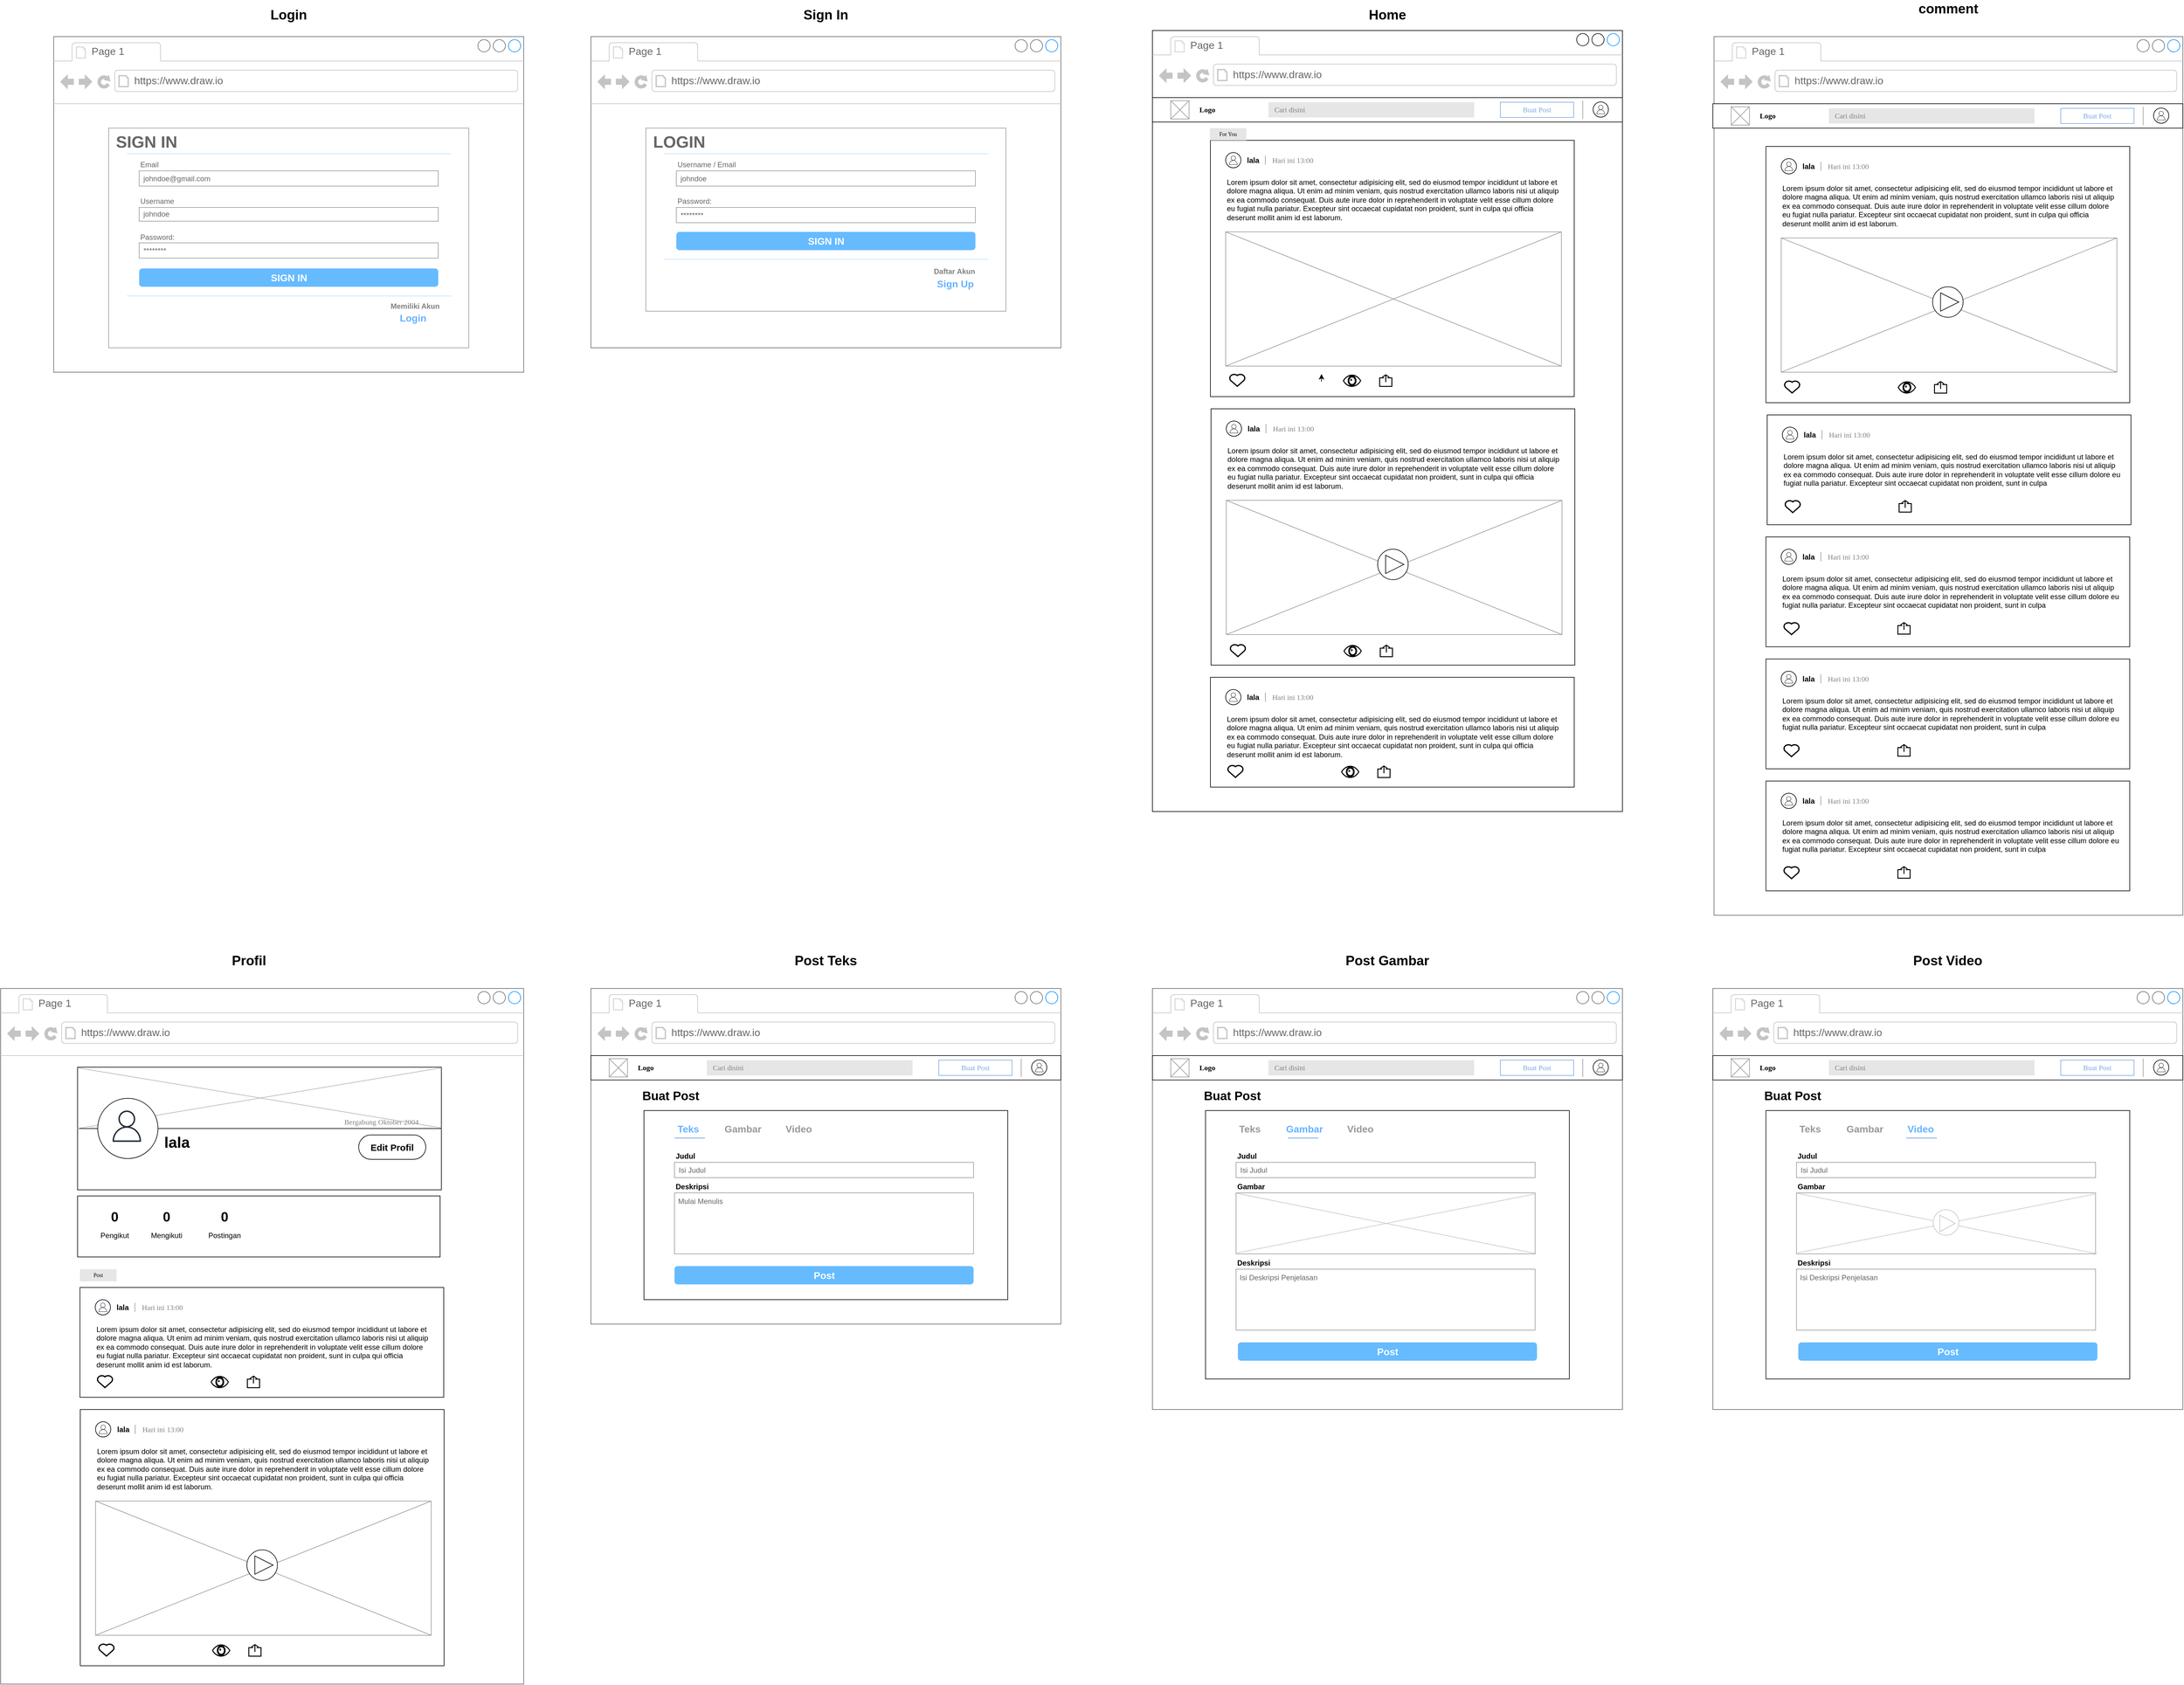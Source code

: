 <mxfile version="24.8.3">
  <diagram name="Halaman-1" id="Q9kWaHQqX3te9JWz7AQ6">
    <mxGraphModel dx="7861" dy="3822" grid="1" gridSize="10" guides="1" tooltips="1" connect="1" arrows="1" fold="1" page="1" pageScale="1" pageWidth="827" pageHeight="1169" math="0" shadow="0">
      <root>
        <mxCell id="0" />
        <mxCell id="1" parent="0" />
        <mxCell id="Hyb_VPHY6Jzi_QFygk6Y-4" value="&#xa;  &#xa;    &#xa;      &#xa;        &#xa;        &#xa;&#xa;        &#xa;        &#xa;          &#xa;        &#xa;        &#xa;        &#xa;          &#xa;        &#xa;&#xa;        &#xa;          &#xa;        &#xa;&#xa;        &#xa;          &#xa;        &#xa;&#xa;        &#xa;          &#xa;        &#xa;&#xa;        &#xa;          &#xa;        &#xa;&#xa;        &#xa;        &#xa;          &#xa;        &#xa;        &#xa;        &#xa;          &#xa;        &#xa;&#xa;        &#xa;          &#xa;        &#xa;&#xa;        &#xa;          &#xa;        &#xa;&#xa;        &#xa;          &#xa;        &#xa;&#xa;        &#xa;        &#xa;          &#xa;        &#xa;        &#xa;        &#xa;          &#xa;        &#xa;&#xa;        &#xa;          &#xa;        &#xa;&#xa;        &#xa;          &#xa;        &#xa;&#xa;        &#xa;          &#xa;        &#xa;&#xa;        &#xa;        &#xa;          &#xa;        &#xa;        &#xa;        &#xa;          &#xa;        &#xa;&#xa;        &#xa;          &#xa;        &#xa;&#xa;        &#xa;          &#xa;        &#xa;&#xa;        &#xa;          &#xa;        &#xa;        &#xa;      &#xa;    &#xa;  &#xa;" style="text;whiteSpace=wrap;html=1;" parent="1" vertex="1">
          <mxGeometry y="-330" width="30" height="1760" as="geometry" />
        </mxCell>
        <mxCell id="Hyb_VPHY6Jzi_QFygk6Y-70" value="" style="strokeWidth=1;shadow=0;dashed=0;align=center;shape=mxgraph.mockup.containers.browserWindow;rSize=0;strokeColor2=#008cff;strokeColor3=#c4c4c4;mainText=,;recursiveResize=0;fontColor=#FFFFFF;labelBackgroundColor=none;html=1;movable=1;resizable=1;rotatable=1;deletable=1;editable=1;locked=0;connectable=1;" parent="1" vertex="1">
          <mxGeometry x="20" y="-1100" width="770" height="1280" as="geometry" />
        </mxCell>
        <mxCell id="Hyb_VPHY6Jzi_QFygk6Y-71" value="Page 1" style="strokeWidth=1;shadow=0;dashed=0;align=center;html=1;shape=mxgraph.mockup.containers.anchor;fontSize=17;fontColor=#666666;align=left;whiteSpace=wrap;" parent="Hyb_VPHY6Jzi_QFygk6Y-70" vertex="1">
          <mxGeometry x="60" y="12" width="110" height="26" as="geometry" />
        </mxCell>
        <mxCell id="Hyb_VPHY6Jzi_QFygk6Y-72" value="https://www.draw.io" style="strokeWidth=1;shadow=0;dashed=0;align=center;html=1;shape=mxgraph.mockup.containers.anchor;rSize=0;fontSize=17;fontColor=#666666;align=left;" parent="Hyb_VPHY6Jzi_QFygk6Y-70" vertex="1">
          <mxGeometry x="130" y="60" width="250" height="26" as="geometry" />
        </mxCell>
        <mxCell id="vOpVxG7atplBVCTRrsSI-19" value="" style="verticalLabelPosition=bottom;verticalAlign=top;html=1;shape=mxgraph.basic.rect;fillColor2=none;strokeWidth=1;size=20;indent=5;movable=1;resizable=1;rotatable=1;deletable=1;editable=1;locked=0;connectable=1;" parent="Hyb_VPHY6Jzi_QFygk6Y-70" vertex="1">
          <mxGeometry x="96" y="620" width="596" height="420" as="geometry" />
        </mxCell>
        <mxCell id="vOpVxG7atplBVCTRrsSI-20" value="Lorem ipsum dolor sit amet, consectetur adipisicing elit, sed do eiusmod tempor incididunt ut labore et dolore magna aliqua. Ut enim ad minim veniam, quis nostrud exercitation ullamco laboris nisi ut aliquip ex ea commodo consequat. Duis aute irure dolor in reprehenderit in voluptate velit esse cillum dolore eu fugiat nulla pariatur. Excepteur sint occaecat cupidatat non proident, sunt in culpa qui officia deserunt mollit anim id est laborum.&lt;div&gt;&lt;br/&gt;&lt;/div&gt;" style="text;spacingTop=-5;whiteSpace=wrap;html=1;align=left;fontSize=12;fontFamily=Helvetica;fillColor=none;strokeColor=none;" parent="Hyb_VPHY6Jzi_QFygk6Y-70" vertex="1">
          <mxGeometry x="121" y="680" width="550" height="100" as="geometry" />
        </mxCell>
        <mxCell id="vOpVxG7atplBVCTRrsSI-21" value="" style="verticalLabelPosition=bottom;shadow=0;dashed=0;align=center;html=1;verticalAlign=top;strokeWidth=1;shape=mxgraph.mockup.graphics.simpleIcon;strokeColor=#999999;" parent="Hyb_VPHY6Jzi_QFygk6Y-70" vertex="1">
          <mxGeometry x="121" y="770" width="550" height="220" as="geometry" />
        </mxCell>
        <mxCell id="vOpVxG7atplBVCTRrsSI-22" value="" style="verticalLabelPosition=bottom;verticalAlign=top;html=1;shape=mxgraph.basic.heart;strokeWidth=2;" parent="Hyb_VPHY6Jzi_QFygk6Y-70" vertex="1">
          <mxGeometry x="127" y="1006" width="26" height="20" as="geometry" />
        </mxCell>
        <mxCell id="vOpVxG7atplBVCTRrsSI-23" value="" style="shape=image;verticalAlign=top;verticalLabelPosition=bottom;labelBackgroundColor=#ffffff;imageAspect=0;image=https://cdn4.iconfinder.com/data/icons/core-ui-outlined/32/outlined_dislike-128.png;html=1;fontSize=7;" parent="Hyb_VPHY6Jzi_QFygk6Y-70" vertex="1">
          <mxGeometry x="193" y="1006" width="30" height="25" as="geometry" />
        </mxCell>
        <mxCell id="vOpVxG7atplBVCTRrsSI-24" value="" style="shape=image;html=1;verticalAlign=top;verticalLabelPosition=bottom;labelBackgroundColor=#ffffff;imageAspect=0;aspect=fixed;image=https://cdn0.iconfinder.com/data/icons/google-material-design-3-0/48/ic_comment_48px-128.png" parent="Hyb_VPHY6Jzi_QFygk6Y-70" vertex="1">
          <mxGeometry x="253" y="1006" width="25" height="25" as="geometry" />
        </mxCell>
        <mxCell id="vOpVxG7atplBVCTRrsSI-25" value="" style="shape=mxgraph.signs.healthcare.eye;html=1;pointerEvents=1;fillColor=#000000;strokeColor=none;verticalLabelPosition=bottom;verticalAlign=top;align=center;direction=east;strokeWidth=5;" parent="Hyb_VPHY6Jzi_QFygk6Y-70" vertex="1">
          <mxGeometry x="313" y="1007" width="30" height="20" as="geometry" />
        </mxCell>
        <mxCell id="vOpVxG7atplBVCTRrsSI-26" value="" style="html=1;verticalLabelPosition=bottom;align=center;labelBackgroundColor=#ffffff;verticalAlign=top;strokeWidth=1.5;strokeColor=#000000;shadow=0;dashed=0;shape=mxgraph.ios7.icons.share;" parent="Hyb_VPHY6Jzi_QFygk6Y-70" vertex="1">
          <mxGeometry x="373" y="1007" width="20" height="19" as="geometry" />
        </mxCell>
        <mxCell id="vOpVxG7atplBVCTRrsSI-27" value="" style="group" parent="Hyb_VPHY6Jzi_QFygk6Y-70" vertex="1" connectable="0">
          <mxGeometry x="121" y="640" width="145" height="25" as="geometry" />
        </mxCell>
        <mxCell id="vOpVxG7atplBVCTRrsSI-28" value="" style="group" parent="vOpVxG7atplBVCTRrsSI-27" vertex="1" connectable="0">
          <mxGeometry width="30" height="25" as="geometry" />
        </mxCell>
        <mxCell id="vOpVxG7atplBVCTRrsSI-29" value="" style="ellipse;whiteSpace=wrap;html=1;aspect=fixed;" parent="vOpVxG7atplBVCTRrsSI-28" vertex="1">
          <mxGeometry width="25" height="25" as="geometry" />
        </mxCell>
        <mxCell id="vOpVxG7atplBVCTRrsSI-30" value="" style="sketch=0;outlineConnect=0;fontColor=#232F3E;gradientColor=none;fillColor=#232F3D;strokeColor=none;dashed=0;verticalLabelPosition=bottom;verticalAlign=top;align=center;html=1;fontSize=12;fontStyle=0;aspect=fixed;pointerEvents=1;shape=mxgraph.aws4.user;" parent="vOpVxG7atplBVCTRrsSI-28" vertex="1">
          <mxGeometry x="5" y="5" width="15" height="15" as="geometry" />
        </mxCell>
        <mxCell id="vOpVxG7atplBVCTRrsSI-31" value="lala" style="text;html=1;align=center;verticalAlign=middle;whiteSpace=wrap;rounded=0;fontFamily=Helvetica;fontStyle=1" parent="vOpVxG7atplBVCTRrsSI-27" vertex="1">
          <mxGeometry x="30" y="6.25" width="30" height="12.5" as="geometry" />
        </mxCell>
        <mxCell id="vOpVxG7atplBVCTRrsSI-32" value="&lt;font face=&quot;Times New Roman&quot;&gt;Hari ini 13:00&lt;/font&gt;" style="text;html=1;align=center;verticalAlign=middle;whiteSpace=wrap;rounded=0;fontColor=#808080;" parent="vOpVxG7atplBVCTRrsSI-27" vertex="1">
          <mxGeometry x="75" y="3.75" width="70" height="17.5" as="geometry" />
        </mxCell>
        <mxCell id="vOpVxG7atplBVCTRrsSI-33" value="" style="verticalLabelPosition=bottom;shadow=0;dashed=0;align=center;html=1;verticalAlign=top;strokeWidth=1;shape=mxgraph.mockup.markup.line;strokeColor=#999999;direction=north;" parent="vOpVxG7atplBVCTRrsSI-27" vertex="1">
          <mxGeometry x="60" y="5" width="10" height="15" as="geometry" />
        </mxCell>
        <mxCell id="vOpVxG7atplBVCTRrsSI-42" value="" style="group" parent="Hyb_VPHY6Jzi_QFygk6Y-70" vertex="1" connectable="0">
          <mxGeometry x="369" y="850" width="50" height="50" as="geometry" />
        </mxCell>
        <mxCell id="vOpVxG7atplBVCTRrsSI-39" value="" style="ellipse;whiteSpace=wrap;html=1;aspect=fixed;" parent="vOpVxG7atplBVCTRrsSI-42" vertex="1">
          <mxGeometry width="50" height="50" as="geometry" />
        </mxCell>
        <mxCell id="vOpVxG7atplBVCTRrsSI-38" value="" style="triangle;whiteSpace=wrap;html=1;strokeWidth=1.0;" parent="vOpVxG7atplBVCTRrsSI-42" vertex="1">
          <mxGeometry x="13" y="10" width="30" height="30" as="geometry" />
        </mxCell>
        <mxCell id="vOpVxG7atplBVCTRrsSI-60" value="" style="verticalLabelPosition=bottom;verticalAlign=top;html=1;shape=mxgraph.basic.rect;fillColor2=none;strokeWidth=1;size=20;indent=5;movable=1;resizable=1;rotatable=1;deletable=1;editable=1;locked=0;connectable=1;" parent="Hyb_VPHY6Jzi_QFygk6Y-70" vertex="1">
          <mxGeometry x="95" y="1060" width="596" height="180" as="geometry" />
        </mxCell>
        <mxCell id="vOpVxG7atplBVCTRrsSI-61" value="Lorem ipsum dolor sit amet, consectetur adipisicing elit, sed do eiusmod tempor incididunt ut labore et dolore magna aliqua. Ut enim ad minim veniam, quis nostrud exercitation ullamco laboris nisi ut aliquip ex ea commodo consequat. Duis aute irure dolor in reprehenderit in voluptate velit esse cillum dolore eu fugiat nulla pariatur. Excepteur sint occaecat cupidatat non proident, sunt in culpa qui officia deserunt mollit anim id est laborum.&lt;div&gt;&lt;br/&gt;&lt;/div&gt;" style="text;spacingTop=-5;whiteSpace=wrap;html=1;align=left;fontSize=12;fontFamily=Helvetica;fillColor=none;strokeColor=none;" parent="Hyb_VPHY6Jzi_QFygk6Y-70" vertex="1">
          <mxGeometry x="120" y="1120" width="550" height="100" as="geometry" />
        </mxCell>
        <mxCell id="vOpVxG7atplBVCTRrsSI-63" value="" style="verticalLabelPosition=bottom;verticalAlign=top;html=1;shape=mxgraph.basic.heart;strokeWidth=2;" parent="Hyb_VPHY6Jzi_QFygk6Y-70" vertex="1">
          <mxGeometry x="123" y="1204" width="26" height="20" as="geometry" />
        </mxCell>
        <mxCell id="vOpVxG7atplBVCTRrsSI-64" value="" style="shape=image;verticalAlign=top;verticalLabelPosition=bottom;labelBackgroundColor=#ffffff;imageAspect=0;image=https://cdn4.iconfinder.com/data/icons/core-ui-outlined/32/outlined_dislike-128.png;html=1;fontSize=7;" parent="Hyb_VPHY6Jzi_QFygk6Y-70" vertex="1">
          <mxGeometry x="189" y="1204" width="30" height="25" as="geometry" />
        </mxCell>
        <mxCell id="vOpVxG7atplBVCTRrsSI-65" value="" style="shape=image;html=1;verticalAlign=top;verticalLabelPosition=bottom;labelBackgroundColor=#ffffff;imageAspect=0;aspect=fixed;image=https://cdn0.iconfinder.com/data/icons/google-material-design-3-0/48/ic_comment_48px-128.png" parent="Hyb_VPHY6Jzi_QFygk6Y-70" vertex="1">
          <mxGeometry x="249" y="1204" width="25" height="25" as="geometry" />
        </mxCell>
        <mxCell id="vOpVxG7atplBVCTRrsSI-66" value="" style="shape=mxgraph.signs.healthcare.eye;html=1;pointerEvents=1;fillColor=#000000;strokeColor=none;verticalLabelPosition=bottom;verticalAlign=top;align=center;direction=east;strokeWidth=5;" parent="Hyb_VPHY6Jzi_QFygk6Y-70" vertex="1">
          <mxGeometry x="309" y="1205" width="30" height="20" as="geometry" />
        </mxCell>
        <mxCell id="vOpVxG7atplBVCTRrsSI-67" value="" style="html=1;verticalLabelPosition=bottom;align=center;labelBackgroundColor=#ffffff;verticalAlign=top;strokeWidth=1.5;strokeColor=#000000;shadow=0;dashed=0;shape=mxgraph.ios7.icons.share;" parent="Hyb_VPHY6Jzi_QFygk6Y-70" vertex="1">
          <mxGeometry x="369" y="1205" width="20" height="19" as="geometry" />
        </mxCell>
        <mxCell id="vOpVxG7atplBVCTRrsSI-68" value="" style="group" parent="Hyb_VPHY6Jzi_QFygk6Y-70" vertex="1" connectable="0">
          <mxGeometry x="120" y="1080" width="145" height="25" as="geometry" />
        </mxCell>
        <mxCell id="vOpVxG7atplBVCTRrsSI-69" value="" style="group" parent="vOpVxG7atplBVCTRrsSI-68" vertex="1" connectable="0">
          <mxGeometry width="30" height="25" as="geometry" />
        </mxCell>
        <mxCell id="vOpVxG7atplBVCTRrsSI-70" value="" style="ellipse;whiteSpace=wrap;html=1;aspect=fixed;" parent="vOpVxG7atplBVCTRrsSI-69" vertex="1">
          <mxGeometry width="25" height="25" as="geometry" />
        </mxCell>
        <mxCell id="vOpVxG7atplBVCTRrsSI-71" value="" style="sketch=0;outlineConnect=0;fontColor=#232F3E;gradientColor=none;fillColor=#232F3D;strokeColor=none;dashed=0;verticalLabelPosition=bottom;verticalAlign=top;align=center;html=1;fontSize=12;fontStyle=0;aspect=fixed;pointerEvents=1;shape=mxgraph.aws4.user;" parent="vOpVxG7atplBVCTRrsSI-69" vertex="1">
          <mxGeometry x="5" y="5" width="15" height="15" as="geometry" />
        </mxCell>
        <mxCell id="vOpVxG7atplBVCTRrsSI-72" value="lala" style="text;html=1;align=center;verticalAlign=middle;whiteSpace=wrap;rounded=0;fontFamily=Helvetica;fontStyle=1" parent="vOpVxG7atplBVCTRrsSI-68" vertex="1">
          <mxGeometry x="30" y="6.25" width="30" height="12.5" as="geometry" />
        </mxCell>
        <mxCell id="vOpVxG7atplBVCTRrsSI-73" value="&lt;font face=&quot;Times New Roman&quot;&gt;Hari ini 13:00&lt;/font&gt;" style="text;html=1;align=center;verticalAlign=middle;whiteSpace=wrap;rounded=0;fontColor=#808080;" parent="vOpVxG7atplBVCTRrsSI-68" vertex="1">
          <mxGeometry x="75" y="3.75" width="70" height="17.5" as="geometry" />
        </mxCell>
        <mxCell id="vOpVxG7atplBVCTRrsSI-74" value="" style="verticalLabelPosition=bottom;shadow=0;dashed=0;align=center;html=1;verticalAlign=top;strokeWidth=1;shape=mxgraph.mockup.markup.line;strokeColor=#999999;direction=north;" parent="vOpVxG7atplBVCTRrsSI-68" vertex="1">
          <mxGeometry x="60" y="5" width="10" height="15" as="geometry" />
        </mxCell>
        <mxCell id="Hyb_VPHY6Jzi_QFygk6Y-87" value="" style="rounded=0;whiteSpace=wrap;html=1;" parent="1" vertex="1">
          <mxGeometry x="20" y="-990" width="770" height="40" as="geometry" />
        </mxCell>
        <mxCell id="Hyb_VPHY6Jzi_QFygk6Y-88" value="" style="verticalLabelPosition=bottom;shadow=0;dashed=0;align=center;html=1;verticalAlign=top;strokeWidth=1;shape=mxgraph.mockup.graphics.simpleIcon;strokeColor=#999999;" parent="1" vertex="1">
          <mxGeometry x="50" y="-985" width="30" height="30" as="geometry" />
        </mxCell>
        <mxCell id="Hyb_VPHY6Jzi_QFygk6Y-97" value="" style="verticalLabelPosition=bottom;shadow=0;dashed=0;align=center;html=1;verticalAlign=top;strokeWidth=1;shape=mxgraph.mockup.markup.line;strokeColor=#999999;direction=north;" parent="1" vertex="1">
          <mxGeometry x="720" y="-985" width="10" height="30" as="geometry" />
        </mxCell>
        <mxCell id="Hyb_VPHY6Jzi_QFygk6Y-106" value="" style="group" parent="1" vertex="1" connectable="0">
          <mxGeometry x="590" y="-985" width="120" height="30" as="geometry" />
        </mxCell>
        <mxCell id="Hyb_VPHY6Jzi_QFygk6Y-90" value="" style="rounded=0;whiteSpace=wrap;html=1;strokeColor=#7EA6E0;" parent="Hyb_VPHY6Jzi_QFygk6Y-106" vertex="1">
          <mxGeometry y="2.5" width="120" height="25" as="geometry" />
        </mxCell>
        <mxCell id="Hyb_VPHY6Jzi_QFygk6Y-91" value="&lt;font face=&quot;Times New Roman&quot; color=&quot;#7ea6e0&quot;&gt;Buat Post&lt;/font&gt;" style="text;html=1;align=center;verticalAlign=middle;whiteSpace=wrap;rounded=0;" parent="Hyb_VPHY6Jzi_QFygk6Y-106" vertex="1">
          <mxGeometry x="25" width="70" height="30" as="geometry" />
        </mxCell>
        <mxCell id="Hyb_VPHY6Jzi_QFygk6Y-89" value="" style="rounded=0;whiteSpace=wrap;html=1;fillColor=#E6E6E6;strokeColor=none;fontColor=#666666;" parent="1" vertex="1">
          <mxGeometry x="210" y="-982.5" width="337" height="25" as="geometry" />
        </mxCell>
        <mxCell id="Hyb_VPHY6Jzi_QFygk6Y-103" value="" style="group" parent="1" vertex="1" connectable="0">
          <mxGeometry x="742" y="-983" width="30" height="25" as="geometry" />
        </mxCell>
        <mxCell id="Hyb_VPHY6Jzi_QFygk6Y-102" value="" style="ellipse;whiteSpace=wrap;html=1;aspect=fixed;" parent="Hyb_VPHY6Jzi_QFygk6Y-103" vertex="1">
          <mxGeometry width="25" height="25" as="geometry" />
        </mxCell>
        <mxCell id="Hyb_VPHY6Jzi_QFygk6Y-101" value="" style="sketch=0;outlineConnect=0;fontColor=#232F3E;gradientColor=none;fillColor=#232F3D;strokeColor=none;dashed=0;verticalLabelPosition=bottom;verticalAlign=top;align=center;html=1;fontSize=12;fontStyle=0;aspect=fixed;pointerEvents=1;shape=mxgraph.aws4.user;" parent="Hyb_VPHY6Jzi_QFygk6Y-103" vertex="1">
          <mxGeometry x="5" y="5" width="15" height="15" as="geometry" />
        </mxCell>
        <mxCell id="Hyb_VPHY6Jzi_QFygk6Y-107" value="&lt;font face=&quot;Times New Roman&quot;&gt;Cari disini&lt;/font&gt;" style="text;html=1;align=center;verticalAlign=middle;whiteSpace=wrap;rounded=0;fontColor=#808080;" parent="1" vertex="1">
          <mxGeometry x="210" y="-985.5" width="70" height="30" as="geometry" />
        </mxCell>
        <mxCell id="Hyb_VPHY6Jzi_QFygk6Y-108" value="&lt;font face=&quot;Times New Roman&quot;&gt;&lt;b&gt;Logo&lt;/b&gt;&lt;/font&gt;" style="text;html=1;align=center;verticalAlign=middle;whiteSpace=wrap;rounded=0;" parent="1" vertex="1">
          <mxGeometry x="80" y="-985" width="60" height="30" as="geometry" />
        </mxCell>
        <mxCell id="Hyb_VPHY6Jzi_QFygk6Y-116" value="" style="verticalLabelPosition=bottom;verticalAlign=top;html=1;shape=mxgraph.basic.rect;fillColor2=none;strokeWidth=1;size=20;indent=5;movable=1;resizable=1;rotatable=1;deletable=1;editable=1;locked=0;connectable=1;container=0;" parent="1" vertex="1">
          <mxGeometry x="115" y="-920" width="596" height="420" as="geometry" />
        </mxCell>
        <mxCell id="Hyb_VPHY6Jzi_QFygk6Y-119" value="Lorem ipsum dolor sit amet, consectetur adipisicing elit, sed do eiusmod tempor incididunt ut labore et dolore magna aliqua. Ut enim ad minim veniam, quis nostrud exercitation ullamco laboris nisi ut aliquip ex ea commodo consequat. Duis aute irure dolor in reprehenderit in voluptate velit esse cillum dolore eu fugiat nulla pariatur. Excepteur sint occaecat cupidatat non proident, sunt in culpa qui officia deserunt mollit anim id est laborum.&lt;div&gt;&lt;br/&gt;&lt;/div&gt;" style="text;spacingTop=-5;whiteSpace=wrap;html=1;align=left;fontSize=12;fontFamily=Helvetica;fillColor=none;strokeColor=none;" parent="1" vertex="1">
          <mxGeometry x="140" y="-860" width="550" height="100" as="geometry" />
        </mxCell>
        <mxCell id="Hyb_VPHY6Jzi_QFygk6Y-120" value="" style="verticalLabelPosition=bottom;shadow=0;dashed=0;align=center;html=1;verticalAlign=top;strokeWidth=1;shape=mxgraph.mockup.graphics.simpleIcon;strokeColor=#999999;" parent="1" vertex="1">
          <mxGeometry x="140" y="-770" width="550" height="220" as="geometry" />
        </mxCell>
        <mxCell id="Hyb_VPHY6Jzi_QFygk6Y-132" value="&lt;font style=&quot;font-size: 22px;&quot;&gt;&lt;b&gt;Home&lt;/b&gt;&lt;/font&gt;" style="text;html=1;align=center;verticalAlign=middle;whiteSpace=wrap;rounded=0;" parent="1" vertex="1">
          <mxGeometry x="375" y="-1140" width="60" height="30" as="geometry" />
        </mxCell>
        <mxCell id="vOpVxG7atplBVCTRrsSI-5" value="" style="group" parent="1" vertex="1" connectable="0">
          <mxGeometry x="140" y="-900" width="145" height="25" as="geometry" />
        </mxCell>
        <mxCell id="Hyb_VPHY6Jzi_QFygk6Y-113" value="" style="group" parent="vOpVxG7atplBVCTRrsSI-5" vertex="1" connectable="0">
          <mxGeometry width="30" height="25" as="geometry" />
        </mxCell>
        <mxCell id="Hyb_VPHY6Jzi_QFygk6Y-114" value="" style="ellipse;whiteSpace=wrap;html=1;aspect=fixed;" parent="Hyb_VPHY6Jzi_QFygk6Y-113" vertex="1">
          <mxGeometry width="25" height="25" as="geometry" />
        </mxCell>
        <mxCell id="Hyb_VPHY6Jzi_QFygk6Y-115" value="" style="sketch=0;outlineConnect=0;fontColor=#232F3E;gradientColor=none;fillColor=#232F3D;strokeColor=none;dashed=0;verticalLabelPosition=bottom;verticalAlign=top;align=center;html=1;fontSize=12;fontStyle=0;aspect=fixed;pointerEvents=1;shape=mxgraph.aws4.user;" parent="Hyb_VPHY6Jzi_QFygk6Y-113" vertex="1">
          <mxGeometry x="5" y="5" width="15" height="15" as="geometry" />
        </mxCell>
        <mxCell id="Hyb_VPHY6Jzi_QFygk6Y-117" value="lala" style="text;html=1;align=center;verticalAlign=middle;whiteSpace=wrap;rounded=0;fontFamily=Helvetica;fontStyle=1" parent="vOpVxG7atplBVCTRrsSI-5" vertex="1">
          <mxGeometry x="30" y="6.25" width="30" height="12.5" as="geometry" />
        </mxCell>
        <mxCell id="Hyb_VPHY6Jzi_QFygk6Y-118" value="&lt;font face=&quot;Times New Roman&quot;&gt;Hari ini 13:00&lt;/font&gt;" style="text;html=1;align=center;verticalAlign=middle;whiteSpace=wrap;rounded=0;fontColor=#808080;" parent="vOpVxG7atplBVCTRrsSI-5" vertex="1">
          <mxGeometry x="75" y="3.75" width="70" height="17.5" as="geometry" />
        </mxCell>
        <mxCell id="vOpVxG7atplBVCTRrsSI-4" value="" style="verticalLabelPosition=bottom;shadow=0;dashed=0;align=center;html=1;verticalAlign=top;strokeWidth=1;shape=mxgraph.mockup.markup.line;strokeColor=#999999;direction=north;" parent="vOpVxG7atplBVCTRrsSI-5" vertex="1">
          <mxGeometry x="60" y="5" width="10" height="15" as="geometry" />
        </mxCell>
        <mxCell id="vOpVxG7atplBVCTRrsSI-96" value="" style="strokeWidth=1;shadow=0;dashed=0;align=center;html=1;shape=mxgraph.mockup.containers.browserWindow;rSize=0;strokeColor=#666666;strokeColor2=#008cff;strokeColor3=#c4c4c4;mainText=,;recursiveResize=0;" parent="1" vertex="1">
          <mxGeometry x="940" y="-1090" width="768.13" height="1440" as="geometry" />
        </mxCell>
        <mxCell id="vOpVxG7atplBVCTRrsSI-97" value="Page 1" style="strokeWidth=1;shadow=0;dashed=0;align=center;html=1;shape=mxgraph.mockup.containers.anchor;fontSize=17;fontColor=#666666;align=left;whiteSpace=wrap;" parent="vOpVxG7atplBVCTRrsSI-96" vertex="1">
          <mxGeometry x="60" y="12" width="110" height="26" as="geometry" />
        </mxCell>
        <mxCell id="vOpVxG7atplBVCTRrsSI-98" value="https://www.draw.io" style="strokeWidth=1;shadow=0;dashed=0;align=center;html=1;shape=mxgraph.mockup.containers.anchor;rSize=0;fontSize=17;fontColor=#666666;align=left;" parent="vOpVxG7atplBVCTRrsSI-96" vertex="1">
          <mxGeometry x="130" y="60" width="250" height="26" as="geometry" />
        </mxCell>
        <mxCell id="vOpVxG7atplBVCTRrsSI-99" value="" style="rounded=0;whiteSpace=wrap;html=1;" parent="vOpVxG7atplBVCTRrsSI-96" vertex="1">
          <mxGeometry x="-1.87" y="110" width="770" height="40" as="geometry" />
        </mxCell>
        <mxCell id="vOpVxG7atplBVCTRrsSI-100" value="" style="verticalLabelPosition=bottom;shadow=0;dashed=0;align=center;html=1;verticalAlign=top;strokeWidth=1;shape=mxgraph.mockup.graphics.simpleIcon;strokeColor=#999999;" parent="vOpVxG7atplBVCTRrsSI-96" vertex="1">
          <mxGeometry x="28.13" y="115" width="30" height="30" as="geometry" />
        </mxCell>
        <mxCell id="vOpVxG7atplBVCTRrsSI-101" value="" style="verticalLabelPosition=bottom;shadow=0;dashed=0;align=center;html=1;verticalAlign=top;strokeWidth=1;shape=mxgraph.mockup.markup.line;strokeColor=#999999;direction=north;" parent="vOpVxG7atplBVCTRrsSI-96" vertex="1">
          <mxGeometry x="698.13" y="115" width="10" height="30" as="geometry" />
        </mxCell>
        <mxCell id="vOpVxG7atplBVCTRrsSI-102" value="" style="group" parent="vOpVxG7atplBVCTRrsSI-96" vertex="1" connectable="0">
          <mxGeometry x="568.13" y="115" width="120" height="30" as="geometry" />
        </mxCell>
        <mxCell id="vOpVxG7atplBVCTRrsSI-103" value="" style="rounded=0;whiteSpace=wrap;html=1;strokeColor=#7EA6E0;" parent="vOpVxG7atplBVCTRrsSI-102" vertex="1">
          <mxGeometry y="2.5" width="120" height="25" as="geometry" />
        </mxCell>
        <mxCell id="vOpVxG7atplBVCTRrsSI-104" value="&lt;font face=&quot;Times New Roman&quot; color=&quot;#7ea6e0&quot;&gt;Buat Post&lt;/font&gt;" style="text;html=1;align=center;verticalAlign=middle;whiteSpace=wrap;rounded=0;" parent="vOpVxG7atplBVCTRrsSI-102" vertex="1">
          <mxGeometry x="25" width="70" height="30" as="geometry" />
        </mxCell>
        <mxCell id="vOpVxG7atplBVCTRrsSI-105" value="" style="rounded=0;whiteSpace=wrap;html=1;fillColor=#E6E6E6;strokeColor=none;fontColor=#666666;" parent="vOpVxG7atplBVCTRrsSI-96" vertex="1">
          <mxGeometry x="188.13" y="117.5" width="337" height="25" as="geometry" />
        </mxCell>
        <mxCell id="vOpVxG7atplBVCTRrsSI-106" value="" style="group" parent="vOpVxG7atplBVCTRrsSI-96" vertex="1" connectable="0">
          <mxGeometry x="720.13" y="117" width="30" height="25" as="geometry" />
        </mxCell>
        <mxCell id="vOpVxG7atplBVCTRrsSI-107" value="" style="ellipse;whiteSpace=wrap;html=1;aspect=fixed;" parent="vOpVxG7atplBVCTRrsSI-106" vertex="1">
          <mxGeometry width="25" height="25" as="geometry" />
        </mxCell>
        <mxCell id="vOpVxG7atplBVCTRrsSI-108" value="" style="sketch=0;outlineConnect=0;fontColor=#232F3E;gradientColor=none;fillColor=#232F3D;strokeColor=none;dashed=0;verticalLabelPosition=bottom;verticalAlign=top;align=center;html=1;fontSize=12;fontStyle=0;aspect=fixed;pointerEvents=1;shape=mxgraph.aws4.user;" parent="vOpVxG7atplBVCTRrsSI-106" vertex="1">
          <mxGeometry x="5" y="5" width="15" height="15" as="geometry" />
        </mxCell>
        <mxCell id="vOpVxG7atplBVCTRrsSI-109" value="&lt;font face=&quot;Times New Roman&quot;&gt;Cari disini&lt;/font&gt;" style="text;html=1;align=center;verticalAlign=middle;whiteSpace=wrap;rounded=0;fontColor=#808080;" parent="vOpVxG7atplBVCTRrsSI-96" vertex="1">
          <mxGeometry x="188.13" y="114.5" width="70" height="30" as="geometry" />
        </mxCell>
        <mxCell id="vOpVxG7atplBVCTRrsSI-110" value="&lt;font face=&quot;Times New Roman&quot;&gt;&lt;b&gt;Logo&lt;/b&gt;&lt;/font&gt;" style="text;html=1;align=center;verticalAlign=middle;whiteSpace=wrap;rounded=0;" parent="vOpVxG7atplBVCTRrsSI-96" vertex="1">
          <mxGeometry x="58.13" y="115" width="60" height="30" as="geometry" />
        </mxCell>
        <mxCell id="vOpVxG7atplBVCTRrsSI-78" value="" style="verticalLabelPosition=bottom;verticalAlign=top;html=1;shape=mxgraph.basic.rect;fillColor2=none;strokeWidth=1;size=20;indent=5;movable=1;resizable=1;rotatable=1;deletable=1;editable=1;locked=0;connectable=1;" parent="vOpVxG7atplBVCTRrsSI-96" vertex="1">
          <mxGeometry x="85.13" y="180" width="596" height="420" as="geometry" />
        </mxCell>
        <mxCell id="vOpVxG7atplBVCTRrsSI-79" value="Lorem ipsum dolor sit amet, consectetur adipisicing elit, sed do eiusmod tempor incididunt ut labore et dolore magna aliqua. Ut enim ad minim veniam, quis nostrud exercitation ullamco laboris nisi ut aliquip ex ea commodo consequat. Duis aute irure dolor in reprehenderit in voluptate velit esse cillum dolore eu fugiat nulla pariatur. Excepteur sint occaecat cupidatat non proident, sunt in culpa qui officia deserunt mollit anim id est laborum.&lt;div&gt;&lt;br/&gt;&lt;/div&gt;" style="text;spacingTop=-5;whiteSpace=wrap;html=1;align=left;fontSize=12;fontFamily=Helvetica;fillColor=none;strokeColor=none;" parent="vOpVxG7atplBVCTRrsSI-96" vertex="1">
          <mxGeometry x="110.13" y="240" width="550" height="100" as="geometry" />
        </mxCell>
        <mxCell id="vOpVxG7atplBVCTRrsSI-80" value="" style="verticalLabelPosition=bottom;shadow=0;dashed=0;align=center;html=1;verticalAlign=top;strokeWidth=1;shape=mxgraph.mockup.graphics.simpleIcon;strokeColor=#999999;" parent="vOpVxG7atplBVCTRrsSI-96" vertex="1">
          <mxGeometry x="110.13" y="330" width="550" height="220" as="geometry" />
        </mxCell>
        <mxCell id="vOpVxG7atplBVCTRrsSI-86" value="" style="group" parent="vOpVxG7atplBVCTRrsSI-96" vertex="1" connectable="0">
          <mxGeometry x="110.13" y="200" width="145" height="25" as="geometry" />
        </mxCell>
        <mxCell id="vOpVxG7atplBVCTRrsSI-87" value="" style="group" parent="vOpVxG7atplBVCTRrsSI-86" vertex="1" connectable="0">
          <mxGeometry width="30" height="25" as="geometry" />
        </mxCell>
        <mxCell id="vOpVxG7atplBVCTRrsSI-88" value="" style="ellipse;whiteSpace=wrap;html=1;aspect=fixed;" parent="vOpVxG7atplBVCTRrsSI-87" vertex="1">
          <mxGeometry width="25" height="25" as="geometry" />
        </mxCell>
        <mxCell id="vOpVxG7atplBVCTRrsSI-89" value="" style="sketch=0;outlineConnect=0;fontColor=#232F3E;gradientColor=none;fillColor=#232F3D;strokeColor=none;dashed=0;verticalLabelPosition=bottom;verticalAlign=top;align=center;html=1;fontSize=12;fontStyle=0;aspect=fixed;pointerEvents=1;shape=mxgraph.aws4.user;" parent="vOpVxG7atplBVCTRrsSI-87" vertex="1">
          <mxGeometry x="5" y="5" width="15" height="15" as="geometry" />
        </mxCell>
        <mxCell id="vOpVxG7atplBVCTRrsSI-90" value="lala" style="text;html=1;align=center;verticalAlign=middle;whiteSpace=wrap;rounded=0;fontFamily=Helvetica;fontStyle=1" parent="vOpVxG7atplBVCTRrsSI-86" vertex="1">
          <mxGeometry x="30" y="6.25" width="30" height="12.5" as="geometry" />
        </mxCell>
        <mxCell id="vOpVxG7atplBVCTRrsSI-91" value="&lt;font face=&quot;Times New Roman&quot;&gt;Hari ini 13:00&lt;/font&gt;" style="text;html=1;align=center;verticalAlign=middle;whiteSpace=wrap;rounded=0;fontColor=#808080;" parent="vOpVxG7atplBVCTRrsSI-86" vertex="1">
          <mxGeometry x="75" y="3.75" width="70" height="17.5" as="geometry" />
        </mxCell>
        <mxCell id="vOpVxG7atplBVCTRrsSI-92" value="" style="verticalLabelPosition=bottom;shadow=0;dashed=0;align=center;html=1;verticalAlign=top;strokeWidth=1;shape=mxgraph.mockup.markup.line;strokeColor=#999999;direction=north;" parent="vOpVxG7atplBVCTRrsSI-86" vertex="1">
          <mxGeometry x="60" y="5" width="10" height="15" as="geometry" />
        </mxCell>
        <mxCell id="vOpVxG7atplBVCTRrsSI-93" value="" style="group" parent="vOpVxG7atplBVCTRrsSI-96" vertex="1" connectable="0">
          <mxGeometry x="358.13" y="410" width="50" height="50" as="geometry" />
        </mxCell>
        <mxCell id="vOpVxG7atplBVCTRrsSI-94" value="" style="ellipse;whiteSpace=wrap;html=1;aspect=fixed;" parent="vOpVxG7atplBVCTRrsSI-93" vertex="1">
          <mxGeometry width="50" height="50" as="geometry" />
        </mxCell>
        <mxCell id="vOpVxG7atplBVCTRrsSI-95" value="" style="triangle;whiteSpace=wrap;html=1;strokeWidth=1.0;" parent="vOpVxG7atplBVCTRrsSI-93" vertex="1">
          <mxGeometry x="13" y="10" width="30" height="30" as="geometry" />
        </mxCell>
        <mxCell id="vOpVxG7atplBVCTRrsSI-163" value="" style="group" parent="vOpVxG7atplBVCTRrsSI-96" vertex="1" connectable="0">
          <mxGeometry x="115.0" y="564" width="266" height="25" as="geometry" />
        </mxCell>
        <mxCell id="vOpVxG7atplBVCTRrsSI-81" value="" style="verticalLabelPosition=bottom;verticalAlign=top;html=1;shape=mxgraph.basic.heart;strokeWidth=2;" parent="vOpVxG7atplBVCTRrsSI-163" vertex="1">
          <mxGeometry width="26" height="20" as="geometry" />
        </mxCell>
        <mxCell id="vOpVxG7atplBVCTRrsSI-82" value="" style="shape=image;verticalAlign=top;verticalLabelPosition=bottom;labelBackgroundColor=#ffffff;imageAspect=0;image=https://cdn4.iconfinder.com/data/icons/core-ui-outlined/32/outlined_dislike-128.png;html=1;fontSize=7;" parent="vOpVxG7atplBVCTRrsSI-163" vertex="1">
          <mxGeometry x="66" width="30" height="25" as="geometry" />
        </mxCell>
        <mxCell id="vOpVxG7atplBVCTRrsSI-83" value="" style="shape=image;html=1;verticalAlign=top;verticalLabelPosition=bottom;labelBackgroundColor=#ffffff;imageAspect=0;aspect=fixed;image=https://cdn0.iconfinder.com/data/icons/google-material-design-3-0/48/ic_comment_48px-128.png" parent="vOpVxG7atplBVCTRrsSI-163" vertex="1">
          <mxGeometry x="126" width="25" height="25" as="geometry" />
        </mxCell>
        <mxCell id="vOpVxG7atplBVCTRrsSI-84" value="" style="shape=mxgraph.signs.healthcare.eye;html=1;pointerEvents=1;fillColor=#000000;strokeColor=none;verticalLabelPosition=bottom;verticalAlign=top;align=center;direction=east;strokeWidth=5;" parent="vOpVxG7atplBVCTRrsSI-163" vertex="1">
          <mxGeometry x="186" y="1" width="30" height="20" as="geometry" />
        </mxCell>
        <mxCell id="vOpVxG7atplBVCTRrsSI-85" value="" style="html=1;verticalLabelPosition=bottom;align=center;labelBackgroundColor=#ffffff;verticalAlign=top;strokeWidth=1.5;strokeColor=#000000;shadow=0;dashed=0;shape=mxgraph.ios7.icons.share;" parent="vOpVxG7atplBVCTRrsSI-163" vertex="1">
          <mxGeometry x="246" y="1" width="20" height="19" as="geometry" />
        </mxCell>
        <mxCell id="vOpVxG7atplBVCTRrsSI-124" value="" style="verticalLabelPosition=bottom;verticalAlign=top;html=1;shape=mxgraph.basic.rect;fillColor2=none;strokeWidth=1;size=20;indent=5;movable=1;resizable=1;rotatable=1;deletable=1;editable=1;locked=0;connectable=1;" parent="vOpVxG7atplBVCTRrsSI-96" vertex="1">
          <mxGeometry x="87.13" y="620" width="596" height="180" as="geometry" />
        </mxCell>
        <mxCell id="vOpVxG7atplBVCTRrsSI-141" value="Lorem ipsum dolor sit amet, consectetur adipisicing elit, sed do eiusmod tempor incididunt ut labore et dolore magna aliqua. Ut enim ad minim veniam, quis nostrud exercitation ullamco laboris nisi ut aliquip ex ea commodo consequat. Duis aute irure dolor in reprehenderit in voluptate velit esse cillum dolore eu fugiat nulla pariatur. Excepteur sint occaecat cupidatat non proident, sunt in culpa&amp;nbsp;" style="text;spacingTop=-5;whiteSpace=wrap;html=1;align=left;fontSize=12;fontFamily=Helvetica;fillColor=none;strokeColor=none;" parent="vOpVxG7atplBVCTRrsSI-96" vertex="1">
          <mxGeometry x="112.13" y="680" width="559.87" height="70" as="geometry" />
        </mxCell>
        <mxCell id="vOpVxG7atplBVCTRrsSI-164" value="" style="group" parent="vOpVxG7atplBVCTRrsSI-96" vertex="1" connectable="0">
          <mxGeometry x="116.0" y="760" width="266" height="25" as="geometry" />
        </mxCell>
        <mxCell id="vOpVxG7atplBVCTRrsSI-165" value="" style="verticalLabelPosition=bottom;verticalAlign=top;html=1;shape=mxgraph.basic.heart;strokeWidth=2;" parent="vOpVxG7atplBVCTRrsSI-164" vertex="1">
          <mxGeometry width="26" height="20" as="geometry" />
        </mxCell>
        <mxCell id="vOpVxG7atplBVCTRrsSI-166" value="" style="shape=image;verticalAlign=top;verticalLabelPosition=bottom;labelBackgroundColor=#ffffff;imageAspect=0;image=https://cdn4.iconfinder.com/data/icons/core-ui-outlined/32/outlined_dislike-128.png;html=1;fontSize=7;" parent="vOpVxG7atplBVCTRrsSI-164" vertex="1">
          <mxGeometry x="66" width="30" height="25" as="geometry" />
        </mxCell>
        <mxCell id="vOpVxG7atplBVCTRrsSI-167" value="" style="shape=image;html=1;verticalAlign=top;verticalLabelPosition=bottom;labelBackgroundColor=#ffffff;imageAspect=0;aspect=fixed;image=https://cdn0.iconfinder.com/data/icons/google-material-design-3-0/48/ic_comment_48px-128.png" parent="vOpVxG7atplBVCTRrsSI-164" vertex="1">
          <mxGeometry x="126" width="25" height="25" as="geometry" />
        </mxCell>
        <mxCell id="vOpVxG7atplBVCTRrsSI-169" value="" style="html=1;verticalLabelPosition=bottom;align=center;labelBackgroundColor=#ffffff;verticalAlign=top;strokeWidth=1.5;strokeColor=#000000;shadow=0;dashed=0;shape=mxgraph.ios7.icons.share;" parent="vOpVxG7atplBVCTRrsSI-96" vertex="1">
          <mxGeometry x="303.0" y="760" width="20" height="19" as="geometry" />
        </mxCell>
        <mxCell id="vOpVxG7atplBVCTRrsSI-133" value="" style="group" parent="vOpVxG7atplBVCTRrsSI-96" vertex="1" connectable="0">
          <mxGeometry x="112.0" y="640" width="145" height="25" as="geometry" />
        </mxCell>
        <mxCell id="vOpVxG7atplBVCTRrsSI-134" value="" style="group" parent="vOpVxG7atplBVCTRrsSI-133" vertex="1" connectable="0">
          <mxGeometry width="30" height="25" as="geometry" />
        </mxCell>
        <mxCell id="vOpVxG7atplBVCTRrsSI-135" value="" style="ellipse;whiteSpace=wrap;html=1;aspect=fixed;" parent="vOpVxG7atplBVCTRrsSI-134" vertex="1">
          <mxGeometry width="25" height="25" as="geometry" />
        </mxCell>
        <mxCell id="vOpVxG7atplBVCTRrsSI-136" value="" style="sketch=0;outlineConnect=0;fontColor=#232F3E;gradientColor=none;fillColor=#232F3D;strokeColor=none;dashed=0;verticalLabelPosition=bottom;verticalAlign=top;align=center;html=1;fontSize=12;fontStyle=0;aspect=fixed;pointerEvents=1;shape=mxgraph.aws4.user;" parent="vOpVxG7atplBVCTRrsSI-134" vertex="1">
          <mxGeometry x="5" y="5" width="15" height="15" as="geometry" />
        </mxCell>
        <mxCell id="vOpVxG7atplBVCTRrsSI-137" value="lala" style="text;html=1;align=center;verticalAlign=middle;whiteSpace=wrap;rounded=0;fontFamily=Helvetica;fontStyle=1" parent="vOpVxG7atplBVCTRrsSI-133" vertex="1">
          <mxGeometry x="30" y="6.25" width="30" height="12.5" as="geometry" />
        </mxCell>
        <mxCell id="vOpVxG7atplBVCTRrsSI-138" value="&lt;font face=&quot;Times New Roman&quot;&gt;Hari ini 13:00&lt;/font&gt;" style="text;html=1;align=center;verticalAlign=middle;whiteSpace=wrap;rounded=0;fontColor=#808080;" parent="vOpVxG7atplBVCTRrsSI-133" vertex="1">
          <mxGeometry x="75" y="3.75" width="70" height="17.5" as="geometry" />
        </mxCell>
        <mxCell id="vOpVxG7atplBVCTRrsSI-139" value="" style="verticalLabelPosition=bottom;shadow=0;dashed=0;align=center;html=1;verticalAlign=top;strokeWidth=1;shape=mxgraph.mockup.markup.line;strokeColor=#999999;direction=north;" parent="vOpVxG7atplBVCTRrsSI-133" vertex="1">
          <mxGeometry x="60" y="5" width="10" height="15" as="geometry" />
        </mxCell>
        <mxCell id="vOpVxG7atplBVCTRrsSI-170" value="" style="verticalLabelPosition=bottom;verticalAlign=top;html=1;shape=mxgraph.basic.rect;fillColor2=none;strokeWidth=1;size=20;indent=5;movable=1;resizable=1;rotatable=1;deletable=1;editable=1;locked=0;connectable=1;" parent="vOpVxG7atplBVCTRrsSI-96" vertex="1">
          <mxGeometry x="85.13" y="820" width="596" height="180" as="geometry" />
        </mxCell>
        <mxCell id="vOpVxG7atplBVCTRrsSI-171" value="Lorem ipsum dolor sit amet, consectetur adipisicing elit, sed do eiusmod tempor incididunt ut labore et dolore magna aliqua. Ut enim ad minim veniam, quis nostrud exercitation ullamco laboris nisi ut aliquip ex ea commodo consequat. Duis aute irure dolor in reprehenderit in voluptate velit esse cillum dolore eu fugiat nulla pariatur. Excepteur sint occaecat cupidatat non proident, sunt in culpa&amp;nbsp;" style="text;spacingTop=-5;whiteSpace=wrap;html=1;align=left;fontSize=12;fontFamily=Helvetica;fillColor=none;strokeColor=none;" parent="vOpVxG7atplBVCTRrsSI-96" vertex="1">
          <mxGeometry x="110.13" y="880" width="559.87" height="70" as="geometry" />
        </mxCell>
        <mxCell id="vOpVxG7atplBVCTRrsSI-172" value="" style="group" parent="vOpVxG7atplBVCTRrsSI-96" vertex="1" connectable="0">
          <mxGeometry x="114.0" y="960" width="266" height="25" as="geometry" />
        </mxCell>
        <mxCell id="vOpVxG7atplBVCTRrsSI-173" value="" style="verticalLabelPosition=bottom;verticalAlign=top;html=1;shape=mxgraph.basic.heart;strokeWidth=2;" parent="vOpVxG7atplBVCTRrsSI-172" vertex="1">
          <mxGeometry width="26" height="20" as="geometry" />
        </mxCell>
        <mxCell id="vOpVxG7atplBVCTRrsSI-174" value="" style="shape=image;verticalAlign=top;verticalLabelPosition=bottom;labelBackgroundColor=#ffffff;imageAspect=0;image=https://cdn4.iconfinder.com/data/icons/core-ui-outlined/32/outlined_dislike-128.png;html=1;fontSize=7;" parent="vOpVxG7atplBVCTRrsSI-172" vertex="1">
          <mxGeometry x="66" width="30" height="25" as="geometry" />
        </mxCell>
        <mxCell id="vOpVxG7atplBVCTRrsSI-175" value="" style="shape=image;html=1;verticalAlign=top;verticalLabelPosition=bottom;labelBackgroundColor=#ffffff;imageAspect=0;aspect=fixed;image=https://cdn0.iconfinder.com/data/icons/google-material-design-3-0/48/ic_comment_48px-128.png" parent="vOpVxG7atplBVCTRrsSI-172" vertex="1">
          <mxGeometry x="126" width="25" height="25" as="geometry" />
        </mxCell>
        <mxCell id="vOpVxG7atplBVCTRrsSI-176" value="" style="html=1;verticalLabelPosition=bottom;align=center;labelBackgroundColor=#ffffff;verticalAlign=top;strokeWidth=1.5;strokeColor=#000000;shadow=0;dashed=0;shape=mxgraph.ios7.icons.share;" parent="vOpVxG7atplBVCTRrsSI-96" vertex="1">
          <mxGeometry x="301.0" y="960" width="20" height="19" as="geometry" />
        </mxCell>
        <mxCell id="vOpVxG7atplBVCTRrsSI-177" value="" style="group" parent="vOpVxG7atplBVCTRrsSI-96" vertex="1" connectable="0">
          <mxGeometry x="110.0" y="840" width="145" height="25" as="geometry" />
        </mxCell>
        <mxCell id="vOpVxG7atplBVCTRrsSI-178" value="" style="group" parent="vOpVxG7atplBVCTRrsSI-177" vertex="1" connectable="0">
          <mxGeometry width="30" height="25" as="geometry" />
        </mxCell>
        <mxCell id="vOpVxG7atplBVCTRrsSI-179" value="" style="ellipse;whiteSpace=wrap;html=1;aspect=fixed;" parent="vOpVxG7atplBVCTRrsSI-178" vertex="1">
          <mxGeometry width="25" height="25" as="geometry" />
        </mxCell>
        <mxCell id="vOpVxG7atplBVCTRrsSI-180" value="" style="sketch=0;outlineConnect=0;fontColor=#232F3E;gradientColor=none;fillColor=#232F3D;strokeColor=none;dashed=0;verticalLabelPosition=bottom;verticalAlign=top;align=center;html=1;fontSize=12;fontStyle=0;aspect=fixed;pointerEvents=1;shape=mxgraph.aws4.user;" parent="vOpVxG7atplBVCTRrsSI-178" vertex="1">
          <mxGeometry x="5" y="5" width="15" height="15" as="geometry" />
        </mxCell>
        <mxCell id="vOpVxG7atplBVCTRrsSI-181" value="lala" style="text;html=1;align=center;verticalAlign=middle;whiteSpace=wrap;rounded=0;fontFamily=Helvetica;fontStyle=1" parent="vOpVxG7atplBVCTRrsSI-177" vertex="1">
          <mxGeometry x="30" y="6.25" width="30" height="12.5" as="geometry" />
        </mxCell>
        <mxCell id="vOpVxG7atplBVCTRrsSI-182" value="&lt;font face=&quot;Times New Roman&quot;&gt;Hari ini 13:00&lt;/font&gt;" style="text;html=1;align=center;verticalAlign=middle;whiteSpace=wrap;rounded=0;fontColor=#808080;" parent="vOpVxG7atplBVCTRrsSI-177" vertex="1">
          <mxGeometry x="75" y="3.75" width="70" height="17.5" as="geometry" />
        </mxCell>
        <mxCell id="vOpVxG7atplBVCTRrsSI-183" value="" style="verticalLabelPosition=bottom;shadow=0;dashed=0;align=center;html=1;verticalAlign=top;strokeWidth=1;shape=mxgraph.mockup.markup.line;strokeColor=#999999;direction=north;" parent="vOpVxG7atplBVCTRrsSI-177" vertex="1">
          <mxGeometry x="60" y="5" width="10" height="15" as="geometry" />
        </mxCell>
        <mxCell id="vOpVxG7atplBVCTRrsSI-184" value="" style="verticalLabelPosition=bottom;verticalAlign=top;html=1;shape=mxgraph.basic.rect;fillColor2=none;strokeWidth=1;size=20;indent=5;movable=1;resizable=1;rotatable=1;deletable=1;editable=1;locked=0;connectable=1;" parent="vOpVxG7atplBVCTRrsSI-96" vertex="1">
          <mxGeometry x="85.13" y="1020" width="596" height="180" as="geometry" />
        </mxCell>
        <mxCell id="vOpVxG7atplBVCTRrsSI-185" value="Lorem ipsum dolor sit amet, consectetur adipisicing elit, sed do eiusmod tempor incididunt ut labore et dolore magna aliqua. Ut enim ad minim veniam, quis nostrud exercitation ullamco laboris nisi ut aliquip ex ea commodo consequat. Duis aute irure dolor in reprehenderit in voluptate velit esse cillum dolore eu fugiat nulla pariatur. Excepteur sint occaecat cupidatat non proident, sunt in culpa&amp;nbsp;" style="text;spacingTop=-5;whiteSpace=wrap;html=1;align=left;fontSize=12;fontFamily=Helvetica;fillColor=none;strokeColor=none;" parent="vOpVxG7atplBVCTRrsSI-96" vertex="1">
          <mxGeometry x="110.13" y="1080" width="559.87" height="70" as="geometry" />
        </mxCell>
        <mxCell id="vOpVxG7atplBVCTRrsSI-186" value="" style="group" parent="vOpVxG7atplBVCTRrsSI-96" vertex="1" connectable="0">
          <mxGeometry x="114.0" y="1160" width="266" height="25" as="geometry" />
        </mxCell>
        <mxCell id="vOpVxG7atplBVCTRrsSI-187" value="" style="verticalLabelPosition=bottom;verticalAlign=top;html=1;shape=mxgraph.basic.heart;strokeWidth=2;" parent="vOpVxG7atplBVCTRrsSI-186" vertex="1">
          <mxGeometry width="26" height="20" as="geometry" />
        </mxCell>
        <mxCell id="vOpVxG7atplBVCTRrsSI-188" value="" style="shape=image;verticalAlign=top;verticalLabelPosition=bottom;labelBackgroundColor=#ffffff;imageAspect=0;image=https://cdn4.iconfinder.com/data/icons/core-ui-outlined/32/outlined_dislike-128.png;html=1;fontSize=7;" parent="vOpVxG7atplBVCTRrsSI-186" vertex="1">
          <mxGeometry x="66" width="30" height="25" as="geometry" />
        </mxCell>
        <mxCell id="vOpVxG7atplBVCTRrsSI-189" value="" style="shape=image;html=1;verticalAlign=top;verticalLabelPosition=bottom;labelBackgroundColor=#ffffff;imageAspect=0;aspect=fixed;image=https://cdn0.iconfinder.com/data/icons/google-material-design-3-0/48/ic_comment_48px-128.png" parent="vOpVxG7atplBVCTRrsSI-186" vertex="1">
          <mxGeometry x="126" width="25" height="25" as="geometry" />
        </mxCell>
        <mxCell id="vOpVxG7atplBVCTRrsSI-190" value="" style="html=1;verticalLabelPosition=bottom;align=center;labelBackgroundColor=#ffffff;verticalAlign=top;strokeWidth=1.5;strokeColor=#000000;shadow=0;dashed=0;shape=mxgraph.ios7.icons.share;" parent="vOpVxG7atplBVCTRrsSI-96" vertex="1">
          <mxGeometry x="301.0" y="1160" width="20" height="19" as="geometry" />
        </mxCell>
        <mxCell id="vOpVxG7atplBVCTRrsSI-191" value="" style="group" parent="vOpVxG7atplBVCTRrsSI-96" vertex="1" connectable="0">
          <mxGeometry x="110.0" y="1040" width="145" height="25" as="geometry" />
        </mxCell>
        <mxCell id="vOpVxG7atplBVCTRrsSI-192" value="" style="group" parent="vOpVxG7atplBVCTRrsSI-191" vertex="1" connectable="0">
          <mxGeometry width="30" height="25" as="geometry" />
        </mxCell>
        <mxCell id="vOpVxG7atplBVCTRrsSI-193" value="" style="ellipse;whiteSpace=wrap;html=1;aspect=fixed;" parent="vOpVxG7atplBVCTRrsSI-192" vertex="1">
          <mxGeometry width="25" height="25" as="geometry" />
        </mxCell>
        <mxCell id="vOpVxG7atplBVCTRrsSI-194" value="" style="sketch=0;outlineConnect=0;fontColor=#232F3E;gradientColor=none;fillColor=#232F3D;strokeColor=none;dashed=0;verticalLabelPosition=bottom;verticalAlign=top;align=center;html=1;fontSize=12;fontStyle=0;aspect=fixed;pointerEvents=1;shape=mxgraph.aws4.user;" parent="vOpVxG7atplBVCTRrsSI-192" vertex="1">
          <mxGeometry x="5" y="5" width="15" height="15" as="geometry" />
        </mxCell>
        <mxCell id="vOpVxG7atplBVCTRrsSI-195" value="lala" style="text;html=1;align=center;verticalAlign=middle;whiteSpace=wrap;rounded=0;fontFamily=Helvetica;fontStyle=1" parent="vOpVxG7atplBVCTRrsSI-191" vertex="1">
          <mxGeometry x="30" y="6.25" width="30" height="12.5" as="geometry" />
        </mxCell>
        <mxCell id="vOpVxG7atplBVCTRrsSI-196" value="&lt;font face=&quot;Times New Roman&quot;&gt;Hari ini 13:00&lt;/font&gt;" style="text;html=1;align=center;verticalAlign=middle;whiteSpace=wrap;rounded=0;fontColor=#808080;" parent="vOpVxG7atplBVCTRrsSI-191" vertex="1">
          <mxGeometry x="75" y="3.75" width="70" height="17.5" as="geometry" />
        </mxCell>
        <mxCell id="vOpVxG7atplBVCTRrsSI-197" value="" style="verticalLabelPosition=bottom;shadow=0;dashed=0;align=center;html=1;verticalAlign=top;strokeWidth=1;shape=mxgraph.mockup.markup.line;strokeColor=#999999;direction=north;" parent="vOpVxG7atplBVCTRrsSI-191" vertex="1">
          <mxGeometry x="60" y="5" width="10" height="15" as="geometry" />
        </mxCell>
        <mxCell id="vOpVxG7atplBVCTRrsSI-198" value="" style="verticalLabelPosition=bottom;verticalAlign=top;html=1;shape=mxgraph.basic.rect;fillColor2=none;strokeWidth=1;size=20;indent=5;movable=1;resizable=1;rotatable=1;deletable=1;editable=1;locked=0;connectable=1;" parent="vOpVxG7atplBVCTRrsSI-96" vertex="1">
          <mxGeometry x="85.13" y="1220" width="596" height="180" as="geometry" />
        </mxCell>
        <mxCell id="vOpVxG7atplBVCTRrsSI-199" value="Lorem ipsum dolor sit amet, consectetur adipisicing elit, sed do eiusmod tempor incididunt ut labore et dolore magna aliqua. Ut enim ad minim veniam, quis nostrud exercitation ullamco laboris nisi ut aliquip ex ea commodo consequat. Duis aute irure dolor in reprehenderit in voluptate velit esse cillum dolore eu fugiat nulla pariatur. Excepteur sint occaecat cupidatat non proident, sunt in culpa&amp;nbsp;" style="text;spacingTop=-5;whiteSpace=wrap;html=1;align=left;fontSize=12;fontFamily=Helvetica;fillColor=none;strokeColor=none;" parent="vOpVxG7atplBVCTRrsSI-96" vertex="1">
          <mxGeometry x="110.13" y="1280" width="559.87" height="70" as="geometry" />
        </mxCell>
        <mxCell id="vOpVxG7atplBVCTRrsSI-200" value="" style="group" parent="vOpVxG7atplBVCTRrsSI-96" vertex="1" connectable="0">
          <mxGeometry x="114.0" y="1360" width="266" height="25" as="geometry" />
        </mxCell>
        <mxCell id="vOpVxG7atplBVCTRrsSI-201" value="" style="verticalLabelPosition=bottom;verticalAlign=top;html=1;shape=mxgraph.basic.heart;strokeWidth=2;" parent="vOpVxG7atplBVCTRrsSI-200" vertex="1">
          <mxGeometry width="26" height="20" as="geometry" />
        </mxCell>
        <mxCell id="vOpVxG7atplBVCTRrsSI-202" value="" style="shape=image;verticalAlign=top;verticalLabelPosition=bottom;labelBackgroundColor=#ffffff;imageAspect=0;image=https://cdn4.iconfinder.com/data/icons/core-ui-outlined/32/outlined_dislike-128.png;html=1;fontSize=7;" parent="vOpVxG7atplBVCTRrsSI-200" vertex="1">
          <mxGeometry x="66" width="30" height="25" as="geometry" />
        </mxCell>
        <mxCell id="vOpVxG7atplBVCTRrsSI-203" value="" style="shape=image;html=1;verticalAlign=top;verticalLabelPosition=bottom;labelBackgroundColor=#ffffff;imageAspect=0;aspect=fixed;image=https://cdn0.iconfinder.com/data/icons/google-material-design-3-0/48/ic_comment_48px-128.png" parent="vOpVxG7atplBVCTRrsSI-200" vertex="1">
          <mxGeometry x="126" width="25" height="25" as="geometry" />
        </mxCell>
        <mxCell id="vOpVxG7atplBVCTRrsSI-204" value="" style="html=1;verticalLabelPosition=bottom;align=center;labelBackgroundColor=#ffffff;verticalAlign=top;strokeWidth=1.5;strokeColor=#000000;shadow=0;dashed=0;shape=mxgraph.ios7.icons.share;" parent="vOpVxG7atplBVCTRrsSI-96" vertex="1">
          <mxGeometry x="301.0" y="1360" width="20" height="19" as="geometry" />
        </mxCell>
        <mxCell id="vOpVxG7atplBVCTRrsSI-205" value="" style="group" parent="vOpVxG7atplBVCTRrsSI-96" vertex="1" connectable="0">
          <mxGeometry x="110.0" y="1240" width="145" height="25" as="geometry" />
        </mxCell>
        <mxCell id="vOpVxG7atplBVCTRrsSI-206" value="" style="group" parent="vOpVxG7atplBVCTRrsSI-205" vertex="1" connectable="0">
          <mxGeometry width="30" height="25" as="geometry" />
        </mxCell>
        <mxCell id="vOpVxG7atplBVCTRrsSI-207" value="" style="ellipse;whiteSpace=wrap;html=1;aspect=fixed;" parent="vOpVxG7atplBVCTRrsSI-206" vertex="1">
          <mxGeometry width="25" height="25" as="geometry" />
        </mxCell>
        <mxCell id="vOpVxG7atplBVCTRrsSI-208" value="" style="sketch=0;outlineConnect=0;fontColor=#232F3E;gradientColor=none;fillColor=#232F3D;strokeColor=none;dashed=0;verticalLabelPosition=bottom;verticalAlign=top;align=center;html=1;fontSize=12;fontStyle=0;aspect=fixed;pointerEvents=1;shape=mxgraph.aws4.user;" parent="vOpVxG7atplBVCTRrsSI-206" vertex="1">
          <mxGeometry x="5" y="5" width="15" height="15" as="geometry" />
        </mxCell>
        <mxCell id="vOpVxG7atplBVCTRrsSI-209" value="lala" style="text;html=1;align=center;verticalAlign=middle;whiteSpace=wrap;rounded=0;fontFamily=Helvetica;fontStyle=1" parent="vOpVxG7atplBVCTRrsSI-205" vertex="1">
          <mxGeometry x="30" y="6.25" width="30" height="12.5" as="geometry" />
        </mxCell>
        <mxCell id="vOpVxG7atplBVCTRrsSI-210" value="&lt;font face=&quot;Times New Roman&quot;&gt;Hari ini 13:00&lt;/font&gt;" style="text;html=1;align=center;verticalAlign=middle;whiteSpace=wrap;rounded=0;fontColor=#808080;" parent="vOpVxG7atplBVCTRrsSI-205" vertex="1">
          <mxGeometry x="75" y="3.75" width="70" height="17.5" as="geometry" />
        </mxCell>
        <mxCell id="vOpVxG7atplBVCTRrsSI-211" value="" style="verticalLabelPosition=bottom;shadow=0;dashed=0;align=center;html=1;verticalAlign=top;strokeWidth=1;shape=mxgraph.mockup.markup.line;strokeColor=#999999;direction=north;" parent="vOpVxG7atplBVCTRrsSI-205" vertex="1">
          <mxGeometry x="60" y="5" width="10" height="15" as="geometry" />
        </mxCell>
        <mxCell id="vOpVxG7atplBVCTRrsSI-213" value="&lt;span style=&quot;font-size: 22px;&quot;&gt;&lt;b&gt;comment&lt;/b&gt;&lt;/span&gt;" style="text;html=1;align=center;verticalAlign=middle;whiteSpace=wrap;rounded=0;" parent="1" vertex="1">
          <mxGeometry x="1294.06" y="-1150" width="60" height="30" as="geometry" />
        </mxCell>
        <mxCell id="vOpVxG7atplBVCTRrsSI-215" value="" style="group" parent="1" vertex="1" connectable="0">
          <mxGeometry x="146" y="-537" width="266" height="25" as="geometry" />
        </mxCell>
        <mxCell id="Hyb_VPHY6Jzi_QFygk6Y-121" value="" style="verticalLabelPosition=bottom;verticalAlign=top;html=1;shape=mxgraph.basic.heart;strokeWidth=2;" parent="vOpVxG7atplBVCTRrsSI-215" vertex="1">
          <mxGeometry width="26" height="20" as="geometry" />
        </mxCell>
        <mxCell id="Hyb_VPHY6Jzi_QFygk6Y-125" value="" style="shape=image;verticalAlign=top;verticalLabelPosition=bottom;labelBackgroundColor=#ffffff;imageAspect=0;image=https://cdn4.iconfinder.com/data/icons/core-ui-outlined/32/outlined_dislike-128.png;html=1;fontSize=7;" parent="vOpVxG7atplBVCTRrsSI-215" vertex="1">
          <mxGeometry x="66" width="30" height="25" as="geometry" />
        </mxCell>
        <mxCell id="Hyb_VPHY6Jzi_QFygk6Y-127" value="" style="shape=image;html=1;verticalAlign=top;verticalLabelPosition=bottom;labelBackgroundColor=#ffffff;imageAspect=0;aspect=fixed;image=https://cdn0.iconfinder.com/data/icons/google-material-design-3-0/48/ic_comment_48px-128.png" parent="vOpVxG7atplBVCTRrsSI-215" vertex="1">
          <mxGeometry x="126" width="25" height="25" as="geometry" />
        </mxCell>
        <mxCell id="Hyb_VPHY6Jzi_QFygk6Y-128" value="" style="shape=mxgraph.signs.healthcare.eye;html=1;pointerEvents=1;fillColor=#000000;strokeColor=none;verticalLabelPosition=bottom;verticalAlign=top;align=center;direction=east;strokeWidth=5;" parent="vOpVxG7atplBVCTRrsSI-215" vertex="1">
          <mxGeometry x="186" y="1" width="30" height="20" as="geometry" />
        </mxCell>
        <mxCell id="Hyb_VPHY6Jzi_QFygk6Y-131" value="" style="html=1;verticalLabelPosition=bottom;align=center;labelBackgroundColor=#ffffff;verticalAlign=top;strokeWidth=1.5;strokeColor=#000000;shadow=0;dashed=0;shape=mxgraph.ios7.icons.share;" parent="vOpVxG7atplBVCTRrsSI-215" vertex="1">
          <mxGeometry x="246" y="1" width="20" height="19" as="geometry" />
        </mxCell>
        <mxCell id="vOpVxG7atplBVCTRrsSI-216" style="edgeStyle=orthogonalEdgeStyle;rounded=0;orthogonalLoop=1;jettySize=auto;html=1;exitX=1;exitY=0.5;exitDx=0;exitDy=0;entryX=1;entryY=0;entryDx=0;entryDy=0;" parent="vOpVxG7atplBVCTRrsSI-215" source="Hyb_VPHY6Jzi_QFygk6Y-127" target="Hyb_VPHY6Jzi_QFygk6Y-127" edge="1">
          <mxGeometry relative="1" as="geometry" />
        </mxCell>
        <mxCell id="vOpVxG7atplBVCTRrsSI-217" value="" style="strokeWidth=1;shadow=0;dashed=0;align=center;html=1;shape=mxgraph.mockup.containers.browserWindow;rSize=0;strokeColor=#666666;strokeColor2=#008cff;strokeColor3=#c4c4c4;mainText=,;recursiveResize=0;fontColor=#66bbff;" parent="1" vertex="1">
          <mxGeometry x="-900" y="-1090" width="770" height="510" as="geometry" />
        </mxCell>
        <mxCell id="vOpVxG7atplBVCTRrsSI-218" value="Page 1" style="strokeWidth=1;shadow=0;dashed=0;align=center;html=1;shape=mxgraph.mockup.containers.anchor;fontSize=17;fontColor=#666666;align=left;whiteSpace=wrap;" parent="vOpVxG7atplBVCTRrsSI-217" vertex="1">
          <mxGeometry x="60" y="12" width="110" height="26" as="geometry" />
        </mxCell>
        <mxCell id="vOpVxG7atplBVCTRrsSI-219" value="https://www.draw.io" style="strokeWidth=1;shadow=0;dashed=0;align=center;html=1;shape=mxgraph.mockup.containers.anchor;rSize=0;fontSize=17;fontColor=#666666;align=left;" parent="vOpVxG7atplBVCTRrsSI-217" vertex="1">
          <mxGeometry x="130" y="60" width="250" height="26" as="geometry" />
        </mxCell>
        <mxCell id="Hyb_VPHY6Jzi_QFygk6Y-75" value="" style="strokeWidth=1;shadow=0;dashed=0;align=center;html=1;shape=mxgraph.mockup.forms.rrect;rSize=0;strokeColor=#999999;fillColor=#ffffff;" parent="vOpVxG7atplBVCTRrsSI-217" vertex="1">
          <mxGeometry x="90" y="150" width="590" height="300" as="geometry" />
        </mxCell>
        <mxCell id="Hyb_VPHY6Jzi_QFygk6Y-76" value="&lt;b style=&quot;font-size: 27px;&quot;&gt;LOGIN&lt;/b&gt;" style="strokeWidth=1;shadow=0;dashed=0;align=center;html=1;shape=mxgraph.mockup.forms.anchor;fontSize=12;fontColor=#666666;align=left;resizeWidth=1;spacingLeft=0;" parent="Hyb_VPHY6Jzi_QFygk6Y-75" vertex="1">
          <mxGeometry width="295" height="20" relative="1" as="geometry">
            <mxPoint x="10" y="13" as="offset" />
          </mxGeometry>
        </mxCell>
        <mxCell id="Hyb_VPHY6Jzi_QFygk6Y-77" value="" style="shape=line;strokeColor=#ddeeff;strokeWidth=2;html=1;resizeWidth=1;" parent="Hyb_VPHY6Jzi_QFygk6Y-75" vertex="1">
          <mxGeometry width="531" height="10" relative="1" as="geometry">
            <mxPoint x="30" y="37" as="offset" />
          </mxGeometry>
        </mxCell>
        <mxCell id="Hyb_VPHY6Jzi_QFygk6Y-78" value="Username / Email" style="strokeWidth=1;shadow=0;dashed=0;align=center;html=1;shape=mxgraph.mockup.forms.anchor;fontSize=12;fontColor=#666666;align=left;resizeWidth=1;spacingLeft=0;" parent="Hyb_VPHY6Jzi_QFygk6Y-75" vertex="1">
          <mxGeometry width="110" height="20" relative="1" as="geometry">
            <mxPoint x="50" y="50" as="offset" />
          </mxGeometry>
        </mxCell>
        <mxCell id="Hyb_VPHY6Jzi_QFygk6Y-79" value="johndoe" style="strokeWidth=1;shadow=0;dashed=0;align=center;html=1;shape=mxgraph.mockup.forms.rrect;rSize=0;strokeColor=#999999;fontColor=#666666;align=left;spacingLeft=5;resizeWidth=1;" parent="Hyb_VPHY6Jzi_QFygk6Y-75" vertex="1">
          <mxGeometry width="490" height="25" relative="1" as="geometry">
            <mxPoint x="50" y="70" as="offset" />
          </mxGeometry>
        </mxCell>
        <mxCell id="Hyb_VPHY6Jzi_QFygk6Y-80" value="Password:" style="strokeWidth=1;shadow=0;dashed=0;align=center;html=1;shape=mxgraph.mockup.forms.anchor;fontSize=12;fontColor=#666666;align=left;resizeWidth=1;spacingLeft=0;" parent="Hyb_VPHY6Jzi_QFygk6Y-75" vertex="1">
          <mxGeometry width="295" height="20" relative="1" as="geometry">
            <mxPoint x="50" y="110" as="offset" />
          </mxGeometry>
        </mxCell>
        <mxCell id="Hyb_VPHY6Jzi_QFygk6Y-81" value="********" style="strokeWidth=1;shadow=0;dashed=0;align=center;html=1;shape=mxgraph.mockup.forms.rrect;rSize=0;strokeColor=#999999;fontColor=#666666;align=left;spacingLeft=5;resizeWidth=1;" parent="Hyb_VPHY6Jzi_QFygk6Y-75" vertex="1">
          <mxGeometry width="490" height="25" relative="1" as="geometry">
            <mxPoint x="50" y="130" as="offset" />
          </mxGeometry>
        </mxCell>
        <mxCell id="Hyb_VPHY6Jzi_QFygk6Y-82" value="SIGN IN" style="strokeWidth=1;shadow=0;dashed=0;align=center;html=1;shape=mxgraph.mockup.forms.rrect;rSize=5;strokeColor=none;fontColor=#ffffff;fillColor=#66bbff;fontSize=16;fontStyle=1;" parent="Hyb_VPHY6Jzi_QFygk6Y-75" vertex="1">
          <mxGeometry y="1" width="490" height="30" relative="1" as="geometry">
            <mxPoint x="50" y="-130" as="offset" />
          </mxGeometry>
        </mxCell>
        <mxCell id="Hyb_VPHY6Jzi_QFygk6Y-84" value="" style="shape=line;strokeColor=#ddeeff;strokeWidth=2;html=1;resizeWidth=1;" parent="Hyb_VPHY6Jzi_QFygk6Y-75" vertex="1">
          <mxGeometry y="1" width="531" height="10" relative="1" as="geometry">
            <mxPoint x="30" y="-90" as="offset" />
          </mxGeometry>
        </mxCell>
        <mxCell id="Hyb_VPHY6Jzi_QFygk6Y-85" value="&lt;b&gt;&lt;font color=&quot;#66b2ff&quot; style=&quot;font-size: 16px;&quot;&gt;Sign Up&lt;/font&gt;&lt;/b&gt;" style="strokeWidth=1;shadow=0;dashed=0;align=center;html=1;shape=mxgraph.mockup.forms.anchor;fontSize=12;fontColor=#666666;align=left;spacingLeft=0;resizeWidth=1;" parent="Hyb_VPHY6Jzi_QFygk6Y-75" vertex="1">
          <mxGeometry y="1" width="60" height="20" relative="1" as="geometry">
            <mxPoint x="475" y="-55" as="offset" />
          </mxGeometry>
        </mxCell>
        <mxCell id="vOpVxG7atplBVCTRrsSI-220" value="&lt;font color=&quot;#808080&quot; size=&quot;1&quot;&gt;&lt;b style=&quot;font-size: 12px;&quot;&gt;Daftar Akun&lt;/b&gt;&lt;/font&gt;" style="strokeWidth=1;shadow=0;dashed=0;align=center;html=1;shape=mxgraph.mockup.forms.anchor;fontSize=12;fontColor=#666666;align=left;spacingLeft=0;resizeWidth=1;" parent="Hyb_VPHY6Jzi_QFygk6Y-75" vertex="1">
          <mxGeometry x="470" y="225" width="70" height="20" as="geometry" />
        </mxCell>
        <mxCell id="vOpVxG7atplBVCTRrsSI-222" value="" style="strokeWidth=1;shadow=0;dashed=0;align=center;html=1;shape=mxgraph.mockup.containers.browserWindow;rSize=0;strokeColor=#666666;strokeColor2=#008cff;strokeColor3=#c4c4c4;mainText=,;recursiveResize=0;fontColor=#66bbff;" parent="1" vertex="1">
          <mxGeometry x="-1780" y="-1090" width="770" height="550" as="geometry" />
        </mxCell>
        <mxCell id="vOpVxG7atplBVCTRrsSI-223" value="Page 1" style="strokeWidth=1;shadow=0;dashed=0;align=center;html=1;shape=mxgraph.mockup.containers.anchor;fontSize=17;fontColor=#666666;align=left;whiteSpace=wrap;" parent="vOpVxG7atplBVCTRrsSI-222" vertex="1">
          <mxGeometry x="60" y="12" width="110" height="26" as="geometry" />
        </mxCell>
        <mxCell id="vOpVxG7atplBVCTRrsSI-224" value="https://www.draw.io" style="strokeWidth=1;shadow=0;dashed=0;align=center;html=1;shape=mxgraph.mockup.containers.anchor;rSize=0;fontSize=17;fontColor=#666666;align=left;" parent="vOpVxG7atplBVCTRrsSI-222" vertex="1">
          <mxGeometry x="130" y="60" width="250" height="26" as="geometry" />
        </mxCell>
        <mxCell id="vOpVxG7atplBVCTRrsSI-225" value="" style="strokeWidth=1;shadow=0;dashed=0;align=center;html=1;shape=mxgraph.mockup.forms.rrect;rSize=0;strokeColor=#999999;fillColor=#ffffff;" parent="vOpVxG7atplBVCTRrsSI-222" vertex="1">
          <mxGeometry x="90" y="150" width="590" height="360" as="geometry" />
        </mxCell>
        <mxCell id="vOpVxG7atplBVCTRrsSI-226" value="&lt;span style=&quot;font-size: 27px;&quot;&gt;&lt;b&gt;SIGN IN&lt;/b&gt;&lt;/span&gt;" style="strokeWidth=1;shadow=0;dashed=0;align=center;html=1;shape=mxgraph.mockup.forms.anchor;fontSize=12;fontColor=#666666;align=left;resizeWidth=1;spacingLeft=0;" parent="vOpVxG7atplBVCTRrsSI-225" vertex="1">
          <mxGeometry width="295" height="20" relative="1" as="geometry">
            <mxPoint x="10" y="13" as="offset" />
          </mxGeometry>
        </mxCell>
        <mxCell id="vOpVxG7atplBVCTRrsSI-227" value="" style="shape=line;strokeColor=#ddeeff;strokeWidth=2;html=1;resizeWidth=1;" parent="vOpVxG7atplBVCTRrsSI-225" vertex="1">
          <mxGeometry width="531" height="10" relative="1" as="geometry">
            <mxPoint x="30" y="37" as="offset" />
          </mxGeometry>
        </mxCell>
        <mxCell id="vOpVxG7atplBVCTRrsSI-228" value="Email" style="strokeWidth=1;shadow=0;dashed=0;align=center;html=1;shape=mxgraph.mockup.forms.anchor;fontSize=12;fontColor=#666666;align=left;resizeWidth=1;spacingLeft=0;" parent="vOpVxG7atplBVCTRrsSI-225" vertex="1">
          <mxGeometry width="110" height="20" relative="1" as="geometry">
            <mxPoint x="50" y="50" as="offset" />
          </mxGeometry>
        </mxCell>
        <mxCell id="vOpVxG7atplBVCTRrsSI-229" value="johndoe@gmail.com" style="strokeWidth=1;shadow=0;dashed=0;align=center;html=1;shape=mxgraph.mockup.forms.rrect;rSize=0;strokeColor=#999999;fontColor=#666666;align=left;spacingLeft=5;resizeWidth=1;" parent="vOpVxG7atplBVCTRrsSI-225" vertex="1">
          <mxGeometry width="490" height="25" relative="1" as="geometry">
            <mxPoint x="50" y="70" as="offset" />
          </mxGeometry>
        </mxCell>
        <mxCell id="vOpVxG7atplBVCTRrsSI-230" value="Username" style="strokeWidth=1;shadow=0;dashed=0;align=center;html=1;shape=mxgraph.mockup.forms.anchor;fontSize=12;fontColor=#666666;align=left;resizeWidth=1;spacingLeft=0;" parent="vOpVxG7atplBVCTRrsSI-225" vertex="1">
          <mxGeometry width="295" height="20" relative="1" as="geometry">
            <mxPoint x="50" y="110" as="offset" />
          </mxGeometry>
        </mxCell>
        <mxCell id="vOpVxG7atplBVCTRrsSI-231" value="********" style="strokeWidth=1;shadow=0;dashed=0;align=center;html=1;shape=mxgraph.mockup.forms.rrect;rSize=0;strokeColor=#999999;fontColor=#666666;align=left;spacingLeft=5;resizeWidth=1;" parent="vOpVxG7atplBVCTRrsSI-225" vertex="1">
          <mxGeometry width="490" height="25" relative="1" as="geometry">
            <mxPoint x="50" y="188" as="offset" />
          </mxGeometry>
        </mxCell>
        <mxCell id="vOpVxG7atplBVCTRrsSI-232" value="SIGN IN" style="strokeWidth=1;shadow=0;dashed=0;align=center;html=1;shape=mxgraph.mockup.forms.rrect;rSize=5;strokeColor=none;fontColor=#ffffff;fillColor=#66bbff;fontSize=16;fontStyle=1;" parent="vOpVxG7atplBVCTRrsSI-225" vertex="1">
          <mxGeometry y="1" width="490" height="30" relative="1" as="geometry">
            <mxPoint x="50" y="-130" as="offset" />
          </mxGeometry>
        </mxCell>
        <mxCell id="vOpVxG7atplBVCTRrsSI-233" value="" style="shape=line;strokeColor=#ddeeff;strokeWidth=2;html=1;resizeWidth=1;" parent="vOpVxG7atplBVCTRrsSI-225" vertex="1">
          <mxGeometry y="1" width="531" height="10" relative="1" as="geometry">
            <mxPoint x="30" y="-90" as="offset" />
          </mxGeometry>
        </mxCell>
        <mxCell id="vOpVxG7atplBVCTRrsSI-234" value="&lt;font color=&quot;#66b2ff&quot;&gt;&lt;span style=&quot;font-size: 16px;&quot;&gt;&lt;b&gt;Login&lt;/b&gt;&lt;/span&gt;&lt;/font&gt;" style="strokeWidth=1;shadow=0;dashed=0;align=center;html=1;shape=mxgraph.mockup.forms.anchor;fontSize=12;fontColor=#666666;align=left;spacingLeft=0;resizeWidth=1;" parent="vOpVxG7atplBVCTRrsSI-225" vertex="1">
          <mxGeometry y="1" width="50" height="20" relative="1" as="geometry">
            <mxPoint x="475" y="-59" as="offset" />
          </mxGeometry>
        </mxCell>
        <mxCell id="vOpVxG7atplBVCTRrsSI-236" value="&lt;font size=&quot;1&quot;&gt;&lt;b style=&quot;font-size: 12px;&quot;&gt;Memiliki Akun&lt;/b&gt;&lt;/font&gt;" style="strokeWidth=1;shadow=0;dashed=0;align=center;html=1;shape=mxgraph.mockup.forms.anchor;fontSize=12;fontColor=#808080;align=left;spacingLeft=0;resizeWidth=1;" parent="vOpVxG7atplBVCTRrsSI-225" vertex="1">
          <mxGeometry x="460" y="280" width="80" height="24" as="geometry" />
        </mxCell>
        <mxCell id="vOpVxG7atplBVCTRrsSI-268" value="johndoe" style="strokeWidth=1;shadow=0;dashed=0;align=center;html=1;shape=mxgraph.mockup.forms.rrect;rSize=0;strokeColor=#999999;fontColor=#666666;align=left;spacingLeft=5;resizeWidth=1;" parent="vOpVxG7atplBVCTRrsSI-225" vertex="1">
          <mxGeometry x="50" y="130" width="490" height="22.5" as="geometry" />
        </mxCell>
        <mxCell id="vOpVxG7atplBVCTRrsSI-269" value="Password:" style="strokeWidth=1;shadow=0;dashed=0;align=center;html=1;shape=mxgraph.mockup.forms.anchor;fontSize=12;fontColor=#666666;align=left;resizeWidth=1;spacingLeft=0;" parent="vOpVxG7atplBVCTRrsSI-225" vertex="1">
          <mxGeometry x="50" y="170" width="295" height="18" as="geometry" />
        </mxCell>
        <mxCell id="vOpVxG7atplBVCTRrsSI-270" value="&lt;span style=&quot;font-size: 22px;&quot;&gt;&lt;b&gt;Sign In&lt;/b&gt;&lt;/span&gt;" style="text;html=1;align=center;verticalAlign=middle;whiteSpace=wrap;rounded=0;" parent="1" vertex="1">
          <mxGeometry x="-560" y="-1140" width="90" height="30" as="geometry" />
        </mxCell>
        <mxCell id="vOpVxG7atplBVCTRrsSI-271" value="&lt;span style=&quot;font-size: 22px;&quot;&gt;&lt;b&gt;Login&lt;/b&gt;&lt;/span&gt;" style="text;html=1;align=center;verticalAlign=middle;whiteSpace=wrap;rounded=0;" parent="1" vertex="1">
          <mxGeometry x="-1440" y="-1140" width="90" height="30" as="geometry" />
        </mxCell>
        <mxCell id="mlxwr_SFRxf_LlAMpiwk-1" value="" style="strokeWidth=1;shadow=0;dashed=0;align=center;html=1;shape=mxgraph.mockup.containers.browserWindow;rSize=0;strokeColor=#666666;strokeColor2=#008cff;strokeColor3=#c4c4c4;mainText=,;recursiveResize=0;" vertex="1" parent="1">
          <mxGeometry x="-1867" y="470" width="857" height="1140" as="geometry" />
        </mxCell>
        <mxCell id="mlxwr_SFRxf_LlAMpiwk-2" value="Page 1" style="strokeWidth=1;shadow=0;dashed=0;align=center;html=1;shape=mxgraph.mockup.containers.anchor;fontSize=17;fontColor=#666666;align=left;whiteSpace=wrap;" vertex="1" parent="mlxwr_SFRxf_LlAMpiwk-1">
          <mxGeometry x="60" y="12" width="110" height="26" as="geometry" />
        </mxCell>
        <mxCell id="mlxwr_SFRxf_LlAMpiwk-3" value="https://www.draw.io" style="strokeWidth=1;shadow=0;dashed=0;align=center;html=1;shape=mxgraph.mockup.containers.anchor;rSize=0;fontSize=17;fontColor=#666666;align=left;" vertex="1" parent="mlxwr_SFRxf_LlAMpiwk-1">
          <mxGeometry x="130" y="60" width="250" height="26" as="geometry" />
        </mxCell>
        <mxCell id="mlxwr_SFRxf_LlAMpiwk-5" value="" style="verticalLabelPosition=bottom;verticalAlign=top;html=1;shape=mxgraph.basic.rect;fillColor2=none;strokeWidth=1;size=20;indent=5;movable=1;resizable=1;rotatable=1;deletable=1;editable=1;locked=0;connectable=1;" vertex="1" parent="mlxwr_SFRxf_LlAMpiwk-1">
          <mxGeometry x="126.11" y="129" width="596" height="201" as="geometry" />
        </mxCell>
        <mxCell id="mlxwr_SFRxf_LlAMpiwk-19" value="&lt;span style=&quot;color: rgba(0, 0, 0, 0); font-family: monospace; font-size: 0px; text-align: start;&quot;&gt;%3CmxGraphModel%3E%3Croot%3E%3CmxCell%20id%3D%220%22%2F%3E%3CmxCell%20id%3D%221%22%20parent%3D%220%22%2F%3E%3CmxCell%20id%3D%222%22%20value%3D%22%22%20style%3D%22strokeWidth%3D1%3Bshadow%3D0%3Bdashed%3D0%3Balign%3Dcenter%3Bhtml%3D1%3Bshape%3Dmxgraph.mockup.containers.browserWindow%3BrSize%3D0%3BstrokeColor%3D%23666666%3BstrokeColor2%3D%23008cff%3BstrokeColor3%3D%23c4c4c4%3BmainText%3D%2C%3BrecursiveResize%3D0%3B%22%20vertex%3D%221%22%20parent%3D%221%22%3E%3CmxGeometry%20x%3D%222%22%20y%3D%22850%22%20width%3D%22770%22%20height%3D%22880%22%20as%3D%22geometry%22%2F%3E%3C%2FmxCell%3E%3CmxCell%20id%3D%223%22%20value%3D%22Page%201%22%20style%3D%22strokeWidth%3D1%3Bshadow%3D0%3Bdashed%3D0%3Balign%3Dcenter%3Bhtml%3D1%3Bshape%3Dmxgraph.mockup.containers.anchor%3BfontSize%3D17%3BfontColor%3D%23666666%3Balign%3Dleft%3BwhiteSpace%3Dwrap%3B%22%20vertex%3D%221%22%20parent%3D%222%22%3E%3CmxGeometry%20x%3D%2260%22%20y%3D%2212%22%20width%3D%22110%22%20height%3D%2226%22%20as%3D%22geometry%22%2F%3E%3C%2FmxCell%3E%3CmxCell%20id%3D%224%22%20value%3D%22https%3A%2F%2Fwww.draw.io%22%20style%3D%22strokeWidth%3D1%3Bshadow%3D0%3Bdashed%3D0%3Balign%3Dcenter%3Bhtml%3D1%3Bshape%3Dmxgraph.mockup.containers.anchor%3BrSize%3D0%3BfontSize%3D17%3BfontColor%3D%23666666%3Balign%3Dleft%3B%22%20vertex%3D%221%22%20parent%3D%222%22%3E%3CmxGeometry%20x%3D%22130%22%20y%3D%2260%22%20width%3D%22250%22%20height%3D%2226%22%20as%3D%22geometry%22%2F%3E%3C%2FmxCell%3E%3CmxCell%20id%3D%225%22%20value%3D%22%22%20style%3D%22verticalLabelPosition%3Dbottom%3BverticalAlign%3Dtop%3Bhtml%3D1%3Bshape%3Dmxgraph.basic.rect%3BfillColor2%3Dnone%3BstrokeWidth%3D1%3Bsize%3D20%3Bindent%3D5%3Bmovable%3D1%3Bresizable%3D1%3Brotatable%3D1%3Bdeletable%3D1%3Beditable%3D1%3Blocked%3D0%3Bconnectable%3D1%3B%22%20vertex%3D%221%22%20parent%3D%222%22%3E%3CmxGeometry%20x%3D%2287%22%20y%3D%22139%22%20width%3D%22596%22%20height%3D%22171%22%20as%3D%22geometry%22%2F%3E%3C%2FmxCell%3E%3CmxCell%20id%3D%226%22%20value%3D%22%22%20style%3D%22group%22%20vertex%3D%221%22%20connectable%3D%220%22%20parent%3D%222%22%3E%3CmxGeometry%20x%3D%22112%22%20y%3D%22159%22%20width%3D%22145%22%20height%3D%2225%22%20as%3D%22geometry%22%2F%3E%3C%2FmxCell%3E%3CmxCell%20id%3D%227%22%20value%3D%22%22%20style%3D%22group%22%20vertex%3D%221%22%20connectable%3D%220%22%20parent%3D%226%22%3E%3CmxGeometry%20width%3D%2230%22%20height%3D%2225%22%20as%3D%22geometry%22%2F%3E%3C%2FmxCell%3E%3CmxCell%20id%3D%228%22%20value%3D%22%22%20style%3D%22ellipse%3BwhiteSpace%3Dwrap%3Bhtml%3D1%3Baspect%3Dfixed%3B%22%20vertex%3D%221%22%20parent%3D%227%22%3E%3CmxGeometry%20width%3D%2225%22%20height%3D%2225%22%20as%3D%22geometry%22%2F%3E%3C%2FmxCell%3E%3CmxCell%20id%3D%229%22%20value%3D%22%22%20style%3D%22sketch%3D0%3BoutlineConnect%3D0%3BfontColor%3D%23232F3E%3BgradientColor%3Dnone%3BfillColor%3D%23232F3D%3BstrokeColor%3Dnone%3Bdashed%3D0%3BverticalLabelPosition%3Dbottom%3BverticalAlign%3Dtop%3Balign%3Dcenter%3Bhtml%3D1%3BfontSize%3D12%3BfontStyle%3D0%3Baspect%3Dfixed%3BpointerEvents%3D1%3Bshape%3Dmxgraph.aws4.user%3B%22%20vertex%3D%221%22%20parent%3D%227%22%3E%3CmxGeometry%20x%3D%225%22%20y%3D%225%22%20width%3D%2215%22%20height%3D%2215%22%20as%3D%22geometry%22%2F%3E%3C%2FmxCell%3E%3CmxCell%20id%3D%2210%22%20value%3D%22lala%22%20style%3D%22text%3Bhtml%3D1%3Balign%3Dcenter%3BverticalAlign%3Dmiddle%3BwhiteSpace%3Dwrap%3Brounded%3D0%3BfontFamily%3DHelvetica%3BfontStyle%3D1%22%20vertex%3D%221%22%20parent%3D%226%22%3E%3CmxGeometry%20x%3D%2230%22%20y%3D%226.25%22%20width%3D%2230%22%20height%3D%2212.5%22%20as%3D%22geometry%22%2F%3E%3C%2FmxCell%3E%3CmxCell%20id%3D%2211%22%20value%3D%22%26lt%3Bfont%20face%3D%26quot%3BTimes%20New%20Roman%26quot%3B%26gt%3BHari%20ini%2013%3A00%26lt%3B%2Ffont%26gt%3B%22%20style%3D%22text%3Bhtml%3D1%3Balign%3Dcenter%3BverticalAlign%3Dmiddle%3BwhiteSpace%3Dwrap%3Brounded%3D0%3BfontColor%3D%23808080%3B%22%20vertex%3D%221%22%20parent%3D%226%22%3E%3CmxGeometry%20x%3D%2275%22%20y%3D%223.75%22%20width%3D%2270%22%20height%3D%2217.5%22%20as%3D%22geometry%22%2F%3E%3C%2FmxCell%3E%3CmxCell%20id%3D%2212%22%20value%3D%22%22%20style%3D%22verticalLabelPosition%3Dbottom%3Bshadow%3D0%3Bdashed%3D0%3Balign%3Dcenter%3Bhtml%3D1%3BverticalAlign%3Dtop%3BstrokeWidth%3D1%3Bshape%3Dmxgraph.mockup.markup.line%3BstrokeColor%3D%23999999%3Bdirection%3Dnorth%3B%22%20vertex%3D%221%22%20parent%3D%226%22%3E%3CmxGeometry%20x%3D%2260%22%20y%3D%225%22%20width%3D%2210%22%20height%3D%2215%22%20as%3D%22geometry%22%2F%3E%3C%2FmxCell%3E%3CmxCell%20id%3D%2213%22%20value%3D%22%22%20style%3D%22verticalLabelPosition%3Dbottom%3BverticalAlign%3Dtop%3Bhtml%3D1%3Bshape%3Dmxgraph.basic.rect%3BfillColor2%3Dnone%3BstrokeWidth%3D1%3Bsize%3D20%3Bindent%3D5%3Bmovable%3D1%3Bresizable%3D1%3Brotatable%3D1%3Bdeletable%3D1%3Beditable%3D1%3Blocked%3D0%3Bconnectable%3D1%3B%22%20vertex%3D%221%22%20parent%3D%222%22%3E%3CmxGeometry%20x%3D%2290%22%20y%3D%22330%22%20width%3D%22290%22%20height%3D%22171%22%20as%3D%22geometry%22%2F%3E%3C%2FmxCell%3E%3C%2Froot%3E%3C%2FmxGraphModel%3E&lt;/span&gt;" style="verticalLabelPosition=bottom;verticalAlign=top;html=1;shape=mxgraph.basic.rect;fillColor2=none;strokeWidth=1;size=20;indent=5;movable=1;resizable=1;rotatable=1;deletable=1;editable=1;locked=0;connectable=1;" vertex="1" parent="mlxwr_SFRxf_LlAMpiwk-1">
          <mxGeometry x="126.11" y="340" width="593.89" height="100" as="geometry" />
        </mxCell>
        <mxCell id="mlxwr_SFRxf_LlAMpiwk-16" value="lala" style="text;html=1;align=center;verticalAlign=middle;whiteSpace=wrap;rounded=0;fontFamily=Helvetica;fontStyle=1;container=0;fontSize=25;" vertex="1" parent="mlxwr_SFRxf_LlAMpiwk-1">
          <mxGeometry x="269.11" y="240" width="40" height="22.5" as="geometry" />
        </mxCell>
        <mxCell id="mlxwr_SFRxf_LlAMpiwk-17" value="&lt;font face=&quot;Times New Roman&quot;&gt;Bergabung Oktober 2004&lt;/font&gt;" style="text;html=1;align=center;verticalAlign=middle;whiteSpace=wrap;rounded=0;fontColor=#808080;container=0;" vertex="1" parent="mlxwr_SFRxf_LlAMpiwk-1">
          <mxGeometry x="559.11" y="210" width="130" height="17.5" as="geometry" />
        </mxCell>
        <mxCell id="mlxwr_SFRxf_LlAMpiwk-37" value="" style="line;strokeWidth=1;direction=south;html=1;rotation=90;" vertex="1" parent="mlxwr_SFRxf_LlAMpiwk-1">
          <mxGeometry x="419.11" y="-68.71" width="10" height="596.42" as="geometry" />
        </mxCell>
        <mxCell id="mlxwr_SFRxf_LlAMpiwk-40" value="" style="rounded=1;whiteSpace=wrap;html=1;arcSize=50;" vertex="1" parent="mlxwr_SFRxf_LlAMpiwk-1">
          <mxGeometry x="586.61" y="240" width="110" height="40" as="geometry" />
        </mxCell>
        <mxCell id="mlxwr_SFRxf_LlAMpiwk-41" value="Edit Profil" style="text;html=1;align=center;verticalAlign=middle;whiteSpace=wrap;rounded=0;fontFamily=Helvetica;fontStyle=1;container=0;fontSize=15;" vertex="1" parent="mlxwr_SFRxf_LlAMpiwk-1">
          <mxGeometry x="594.11" y="248.75" width="95" height="22.5" as="geometry" />
        </mxCell>
        <mxCell id="mlxwr_SFRxf_LlAMpiwk-45" value="" style="endArrow=none;html=1;rounded=0;entryX=1.005;entryY=0.495;entryDx=0;entryDy=0;entryPerimeter=0;exitX=0.002;exitY=0.006;exitDx=0;exitDy=0;exitPerimeter=0;strokeColor=#B3B3B3;" edge="1" parent="mlxwr_SFRxf_LlAMpiwk-1" source="mlxwr_SFRxf_LlAMpiwk-5">
          <mxGeometry width="50" height="50" relative="1" as="geometry">
            <mxPoint x="129.11" y="130" as="sourcePoint" />
            <mxPoint x="722.11" y="228.495" as="targetPoint" />
          </mxGeometry>
        </mxCell>
        <mxCell id="mlxwr_SFRxf_LlAMpiwk-49" value="" style="endArrow=none;html=1;rounded=0;strokeColor=#B3B3B3;exitX=1;exitY=0.005;exitDx=0;exitDy=0;exitPerimeter=0;entryX=1;entryY=0.5;entryDx=0;entryDy=0;entryPerimeter=0;" edge="1" parent="mlxwr_SFRxf_LlAMpiwk-1" source="mlxwr_SFRxf_LlAMpiwk-5" target="mlxwr_SFRxf_LlAMpiwk-37">
          <mxGeometry width="50" height="50" relative="1" as="geometry">
            <mxPoint x="-210.89" y="470" as="sourcePoint" />
            <mxPoint x="-160.89" y="420" as="targetPoint" />
          </mxGeometry>
        </mxCell>
        <mxCell id="mlxwr_SFRxf_LlAMpiwk-39" value="" style="group" vertex="1" connectable="0" parent="mlxwr_SFRxf_LlAMpiwk-1">
          <mxGeometry x="159.11" y="180" width="110" height="100" as="geometry" />
        </mxCell>
        <mxCell id="mlxwr_SFRxf_LlAMpiwk-14" value="" style="ellipse;whiteSpace=wrap;html=1;aspect=fixed;container=0;" vertex="1" parent="mlxwr_SFRxf_LlAMpiwk-39">
          <mxGeometry width="98.713" height="98.713" as="geometry" />
        </mxCell>
        <mxCell id="mlxwr_SFRxf_LlAMpiwk-15" value="" style="sketch=0;outlineConnect=0;fontColor=#232F3E;gradientColor=none;fillColor=#232F3D;strokeColor=none;dashed=0;verticalLabelPosition=bottom;verticalAlign=top;align=center;html=1;fontSize=12;fontStyle=0;aspect=fixed;pointerEvents=1;shape=mxgraph.aws4.user;container=0;" vertex="1" parent="mlxwr_SFRxf_LlAMpiwk-39">
          <mxGeometry x="22" y="20.0" width="51.331" height="51.331" as="geometry" />
        </mxCell>
        <mxCell id="mlxwr_SFRxf_LlAMpiwk-70" value="" style="verticalLabelPosition=bottom;verticalAlign=top;html=1;shape=mxgraph.basic.rect;fillColor2=none;strokeWidth=1;size=20;indent=5;movable=1;resizable=1;rotatable=1;deletable=1;editable=1;locked=0;connectable=1;" vertex="1" parent="mlxwr_SFRxf_LlAMpiwk-1">
          <mxGeometry x="130" y="490" width="596" height="180" as="geometry" />
        </mxCell>
        <mxCell id="mlxwr_SFRxf_LlAMpiwk-71" value="Lorem ipsum dolor sit amet, consectetur adipisicing elit, sed do eiusmod tempor incididunt ut labore et dolore magna aliqua. Ut enim ad minim veniam, quis nostrud exercitation ullamco laboris nisi ut aliquip ex ea commodo consequat. Duis aute irure dolor in reprehenderit in voluptate velit esse cillum dolore eu fugiat nulla pariatur. Excepteur sint occaecat cupidatat non proident, sunt in culpa qui officia deserunt mollit anim id est laborum.&lt;div&gt;&lt;br/&gt;&lt;/div&gt;" style="text;spacingTop=-5;whiteSpace=wrap;html=1;align=left;fontSize=12;fontFamily=Helvetica;fillColor=none;strokeColor=none;" vertex="1" parent="mlxwr_SFRxf_LlAMpiwk-1">
          <mxGeometry x="155" y="550" width="550" height="100" as="geometry" />
        </mxCell>
        <mxCell id="mlxwr_SFRxf_LlAMpiwk-72" value="" style="verticalLabelPosition=bottom;verticalAlign=top;html=1;shape=mxgraph.basic.heart;strokeWidth=2;" vertex="1" parent="mlxwr_SFRxf_LlAMpiwk-1">
          <mxGeometry x="158" y="634" width="26" height="20" as="geometry" />
        </mxCell>
        <mxCell id="mlxwr_SFRxf_LlAMpiwk-73" value="" style="shape=image;verticalAlign=top;verticalLabelPosition=bottom;labelBackgroundColor=#ffffff;imageAspect=0;image=https://cdn4.iconfinder.com/data/icons/core-ui-outlined/32/outlined_dislike-128.png;html=1;fontSize=7;" vertex="1" parent="mlxwr_SFRxf_LlAMpiwk-1">
          <mxGeometry x="224" y="634" width="30" height="25" as="geometry" />
        </mxCell>
        <mxCell id="mlxwr_SFRxf_LlAMpiwk-74" value="" style="shape=image;html=1;verticalAlign=top;verticalLabelPosition=bottom;labelBackgroundColor=#ffffff;imageAspect=0;aspect=fixed;image=https://cdn0.iconfinder.com/data/icons/google-material-design-3-0/48/ic_comment_48px-128.png" vertex="1" parent="mlxwr_SFRxf_LlAMpiwk-1">
          <mxGeometry x="284" y="634" width="25" height="25" as="geometry" />
        </mxCell>
        <mxCell id="mlxwr_SFRxf_LlAMpiwk-75" value="" style="shape=mxgraph.signs.healthcare.eye;html=1;pointerEvents=1;fillColor=#000000;strokeColor=none;verticalLabelPosition=bottom;verticalAlign=top;align=center;direction=east;strokeWidth=5;" vertex="1" parent="mlxwr_SFRxf_LlAMpiwk-1">
          <mxGeometry x="344" y="635" width="30" height="20" as="geometry" />
        </mxCell>
        <mxCell id="mlxwr_SFRxf_LlAMpiwk-76" value="" style="html=1;verticalLabelPosition=bottom;align=center;labelBackgroundColor=#ffffff;verticalAlign=top;strokeWidth=1.5;strokeColor=#000000;shadow=0;dashed=0;shape=mxgraph.ios7.icons.share;" vertex="1" parent="mlxwr_SFRxf_LlAMpiwk-1">
          <mxGeometry x="404" y="635" width="20" height="19" as="geometry" />
        </mxCell>
        <mxCell id="mlxwr_SFRxf_LlAMpiwk-77" value="" style="group" vertex="1" connectable="0" parent="mlxwr_SFRxf_LlAMpiwk-1">
          <mxGeometry x="155" y="510" width="145" height="25" as="geometry" />
        </mxCell>
        <mxCell id="mlxwr_SFRxf_LlAMpiwk-78" value="" style="group" vertex="1" connectable="0" parent="mlxwr_SFRxf_LlAMpiwk-77">
          <mxGeometry width="30" height="25" as="geometry" />
        </mxCell>
        <mxCell id="mlxwr_SFRxf_LlAMpiwk-79" value="" style="ellipse;whiteSpace=wrap;html=1;aspect=fixed;" vertex="1" parent="mlxwr_SFRxf_LlAMpiwk-78">
          <mxGeometry width="25" height="25" as="geometry" />
        </mxCell>
        <mxCell id="mlxwr_SFRxf_LlAMpiwk-80" value="" style="sketch=0;outlineConnect=0;fontColor=#232F3E;gradientColor=none;fillColor=#232F3D;strokeColor=none;dashed=0;verticalLabelPosition=bottom;verticalAlign=top;align=center;html=1;fontSize=12;fontStyle=0;aspect=fixed;pointerEvents=1;shape=mxgraph.aws4.user;" vertex="1" parent="mlxwr_SFRxf_LlAMpiwk-78">
          <mxGeometry x="5" y="5" width="15" height="15" as="geometry" />
        </mxCell>
        <mxCell id="mlxwr_SFRxf_LlAMpiwk-81" value="lala" style="text;html=1;align=center;verticalAlign=middle;whiteSpace=wrap;rounded=0;fontFamily=Helvetica;fontStyle=1" vertex="1" parent="mlxwr_SFRxf_LlAMpiwk-77">
          <mxGeometry x="30" y="6.25" width="30" height="12.5" as="geometry" />
        </mxCell>
        <mxCell id="mlxwr_SFRxf_LlAMpiwk-82" value="&lt;font face=&quot;Times New Roman&quot;&gt;Hari ini 13:00&lt;/font&gt;" style="text;html=1;align=center;verticalAlign=middle;whiteSpace=wrap;rounded=0;fontColor=#808080;" vertex="1" parent="mlxwr_SFRxf_LlAMpiwk-77">
          <mxGeometry x="75" y="3.75" width="70" height="17.5" as="geometry" />
        </mxCell>
        <mxCell id="mlxwr_SFRxf_LlAMpiwk-83" value="" style="verticalLabelPosition=bottom;shadow=0;dashed=0;align=center;html=1;verticalAlign=top;strokeWidth=1;shape=mxgraph.mockup.markup.line;strokeColor=#999999;direction=north;" vertex="1" parent="mlxwr_SFRxf_LlAMpiwk-77">
          <mxGeometry x="60" y="5" width="10" height="15" as="geometry" />
        </mxCell>
        <mxCell id="mlxwr_SFRxf_LlAMpiwk-87" value="" style="group" vertex="1" connectable="0" parent="mlxwr_SFRxf_LlAMpiwk-1">
          <mxGeometry x="130" y="460" width="60" height="20" as="geometry" />
        </mxCell>
        <mxCell id="mlxwr_SFRxf_LlAMpiwk-88" value="" style="rounded=0;whiteSpace=wrap;html=1;fillColor=#E6E6E6;strokeColor=none;" vertex="1" parent="mlxwr_SFRxf_LlAMpiwk-87">
          <mxGeometry width="60" height="20" as="geometry" />
        </mxCell>
        <mxCell id="mlxwr_SFRxf_LlAMpiwk-89" value="Post" style="text;html=1;align=center;verticalAlign=middle;whiteSpace=wrap;rounded=0;fontFamily=Times New Roman;fontSize=9;" vertex="1" parent="mlxwr_SFRxf_LlAMpiwk-87">
          <mxGeometry x="7" y="2.5" width="46" height="15" as="geometry" />
        </mxCell>
        <mxCell id="mlxwr_SFRxf_LlAMpiwk-90" value="Pengikut" style="text;html=1;align=center;verticalAlign=middle;whiteSpace=wrap;rounded=0;" vertex="1" parent="mlxwr_SFRxf_LlAMpiwk-1">
          <mxGeometry x="157.11" y="390" width="60" height="30" as="geometry" />
        </mxCell>
        <mxCell id="mlxwr_SFRxf_LlAMpiwk-125" value="Mengikuti" style="text;html=1;align=center;verticalAlign=middle;whiteSpace=wrap;rounded=0;" vertex="1" parent="mlxwr_SFRxf_LlAMpiwk-1">
          <mxGeometry x="242.11" y="390" width="60" height="30" as="geometry" />
        </mxCell>
        <mxCell id="mlxwr_SFRxf_LlAMpiwk-126" value="Postingan" style="text;html=1;align=center;verticalAlign=middle;whiteSpace=wrap;rounded=0;" vertex="1" parent="mlxwr_SFRxf_LlAMpiwk-1">
          <mxGeometry x="337.11" y="390" width="60" height="30" as="geometry" />
        </mxCell>
        <mxCell id="mlxwr_SFRxf_LlAMpiwk-128" value="&lt;b&gt;&lt;font style=&quot;font-size: 22px;&quot;&gt;0&lt;/font&gt;&lt;/b&gt;" style="text;html=1;align=center;verticalAlign=middle;whiteSpace=wrap;rounded=0;" vertex="1" parent="mlxwr_SFRxf_LlAMpiwk-1">
          <mxGeometry x="157.11" y="360" width="60" height="30" as="geometry" />
        </mxCell>
        <mxCell id="mlxwr_SFRxf_LlAMpiwk-130" value="&lt;b&gt;&lt;font style=&quot;font-size: 22px;&quot;&gt;0&lt;/font&gt;&lt;/b&gt;" style="text;html=1;align=center;verticalAlign=middle;whiteSpace=wrap;rounded=0;" vertex="1" parent="mlxwr_SFRxf_LlAMpiwk-1">
          <mxGeometry x="242.11" y="360" width="60" height="30" as="geometry" />
        </mxCell>
        <mxCell id="mlxwr_SFRxf_LlAMpiwk-131" value="&lt;b&gt;&lt;font style=&quot;font-size: 22px;&quot;&gt;0&lt;/font&gt;&lt;/b&gt;" style="text;html=1;align=center;verticalAlign=middle;whiteSpace=wrap;rounded=0;" vertex="1" parent="mlxwr_SFRxf_LlAMpiwk-1">
          <mxGeometry x="337.11" y="360" width="60" height="30" as="geometry" />
        </mxCell>
        <mxCell id="mlxwr_SFRxf_LlAMpiwk-133" value="" style="verticalLabelPosition=bottom;verticalAlign=top;html=1;shape=mxgraph.basic.rect;fillColor2=none;strokeWidth=1;size=20;indent=5;movable=1;resizable=1;rotatable=1;deletable=1;editable=1;locked=0;connectable=1;" vertex="1" parent="mlxwr_SFRxf_LlAMpiwk-1">
          <mxGeometry x="130.5" y="690" width="596" height="420" as="geometry" />
        </mxCell>
        <mxCell id="mlxwr_SFRxf_LlAMpiwk-134" value="Lorem ipsum dolor sit amet, consectetur adipisicing elit, sed do eiusmod tempor incididunt ut labore et dolore magna aliqua. Ut enim ad minim veniam, quis nostrud exercitation ullamco laboris nisi ut aliquip ex ea commodo consequat. Duis aute irure dolor in reprehenderit in voluptate velit esse cillum dolore eu fugiat nulla pariatur. Excepteur sint occaecat cupidatat non proident, sunt in culpa qui officia deserunt mollit anim id est laborum.&lt;div&gt;&lt;br/&gt;&lt;/div&gt;" style="text;spacingTop=-5;whiteSpace=wrap;html=1;align=left;fontSize=12;fontFamily=Helvetica;fillColor=none;strokeColor=none;" vertex="1" parent="mlxwr_SFRxf_LlAMpiwk-1">
          <mxGeometry x="155.5" y="750" width="550" height="100" as="geometry" />
        </mxCell>
        <mxCell id="mlxwr_SFRxf_LlAMpiwk-135" value="" style="verticalLabelPosition=bottom;shadow=0;dashed=0;align=center;html=1;verticalAlign=top;strokeWidth=1;shape=mxgraph.mockup.graphics.simpleIcon;strokeColor=#999999;" vertex="1" parent="mlxwr_SFRxf_LlAMpiwk-1">
          <mxGeometry x="155.5" y="840" width="550" height="220" as="geometry" />
        </mxCell>
        <mxCell id="mlxwr_SFRxf_LlAMpiwk-136" value="" style="group" vertex="1" connectable="0" parent="mlxwr_SFRxf_LlAMpiwk-1">
          <mxGeometry x="155.5" y="710" width="145" height="25" as="geometry" />
        </mxCell>
        <mxCell id="mlxwr_SFRxf_LlAMpiwk-137" value="" style="group" vertex="1" connectable="0" parent="mlxwr_SFRxf_LlAMpiwk-136">
          <mxGeometry width="30" height="25" as="geometry" />
        </mxCell>
        <mxCell id="mlxwr_SFRxf_LlAMpiwk-138" value="" style="ellipse;whiteSpace=wrap;html=1;aspect=fixed;" vertex="1" parent="mlxwr_SFRxf_LlAMpiwk-137">
          <mxGeometry width="25" height="25" as="geometry" />
        </mxCell>
        <mxCell id="mlxwr_SFRxf_LlAMpiwk-139" value="" style="sketch=0;outlineConnect=0;fontColor=#232F3E;gradientColor=none;fillColor=#232F3D;strokeColor=none;dashed=0;verticalLabelPosition=bottom;verticalAlign=top;align=center;html=1;fontSize=12;fontStyle=0;aspect=fixed;pointerEvents=1;shape=mxgraph.aws4.user;" vertex="1" parent="mlxwr_SFRxf_LlAMpiwk-137">
          <mxGeometry x="5" y="5" width="15" height="15" as="geometry" />
        </mxCell>
        <mxCell id="mlxwr_SFRxf_LlAMpiwk-140" value="lala" style="text;html=1;align=center;verticalAlign=middle;whiteSpace=wrap;rounded=0;fontFamily=Helvetica;fontStyle=1" vertex="1" parent="mlxwr_SFRxf_LlAMpiwk-136">
          <mxGeometry x="30" y="6.25" width="30" height="12.5" as="geometry" />
        </mxCell>
        <mxCell id="mlxwr_SFRxf_LlAMpiwk-141" value="&lt;font face=&quot;Times New Roman&quot;&gt;Hari ini 13:00&lt;/font&gt;" style="text;html=1;align=center;verticalAlign=middle;whiteSpace=wrap;rounded=0;fontColor=#808080;" vertex="1" parent="mlxwr_SFRxf_LlAMpiwk-136">
          <mxGeometry x="75" y="3.75" width="70" height="17.5" as="geometry" />
        </mxCell>
        <mxCell id="mlxwr_SFRxf_LlAMpiwk-142" value="" style="verticalLabelPosition=bottom;shadow=0;dashed=0;align=center;html=1;verticalAlign=top;strokeWidth=1;shape=mxgraph.mockup.markup.line;strokeColor=#999999;direction=north;" vertex="1" parent="mlxwr_SFRxf_LlAMpiwk-136">
          <mxGeometry x="60" y="5" width="10" height="15" as="geometry" />
        </mxCell>
        <mxCell id="mlxwr_SFRxf_LlAMpiwk-143" value="" style="group" vertex="1" connectable="0" parent="mlxwr_SFRxf_LlAMpiwk-1">
          <mxGeometry x="403.5" y="920" width="50" height="50" as="geometry" />
        </mxCell>
        <mxCell id="mlxwr_SFRxf_LlAMpiwk-144" value="" style="ellipse;whiteSpace=wrap;html=1;aspect=fixed;" vertex="1" parent="mlxwr_SFRxf_LlAMpiwk-143">
          <mxGeometry width="50" height="50" as="geometry" />
        </mxCell>
        <mxCell id="mlxwr_SFRxf_LlAMpiwk-145" value="" style="triangle;whiteSpace=wrap;html=1;strokeWidth=1.0;" vertex="1" parent="mlxwr_SFRxf_LlAMpiwk-143">
          <mxGeometry x="13" y="10" width="30" height="30" as="geometry" />
        </mxCell>
        <mxCell id="mlxwr_SFRxf_LlAMpiwk-146" value="" style="group" vertex="1" connectable="0" parent="mlxwr_SFRxf_LlAMpiwk-1">
          <mxGeometry x="160.37" y="1074" width="266" height="25" as="geometry" />
        </mxCell>
        <mxCell id="mlxwr_SFRxf_LlAMpiwk-147" value="" style="verticalLabelPosition=bottom;verticalAlign=top;html=1;shape=mxgraph.basic.heart;strokeWidth=2;" vertex="1" parent="mlxwr_SFRxf_LlAMpiwk-146">
          <mxGeometry width="26" height="20" as="geometry" />
        </mxCell>
        <mxCell id="mlxwr_SFRxf_LlAMpiwk-148" value="" style="shape=image;verticalAlign=top;verticalLabelPosition=bottom;labelBackgroundColor=#ffffff;imageAspect=0;image=https://cdn4.iconfinder.com/data/icons/core-ui-outlined/32/outlined_dislike-128.png;html=1;fontSize=7;" vertex="1" parent="mlxwr_SFRxf_LlAMpiwk-146">
          <mxGeometry x="66" width="30" height="25" as="geometry" />
        </mxCell>
        <mxCell id="mlxwr_SFRxf_LlAMpiwk-149" value="" style="shape=image;html=1;verticalAlign=top;verticalLabelPosition=bottom;labelBackgroundColor=#ffffff;imageAspect=0;aspect=fixed;image=https://cdn0.iconfinder.com/data/icons/google-material-design-3-0/48/ic_comment_48px-128.png" vertex="1" parent="mlxwr_SFRxf_LlAMpiwk-146">
          <mxGeometry x="126" width="25" height="25" as="geometry" />
        </mxCell>
        <mxCell id="mlxwr_SFRxf_LlAMpiwk-150" value="" style="shape=mxgraph.signs.healthcare.eye;html=1;pointerEvents=1;fillColor=#000000;strokeColor=none;verticalLabelPosition=bottom;verticalAlign=top;align=center;direction=east;strokeWidth=5;" vertex="1" parent="mlxwr_SFRxf_LlAMpiwk-146">
          <mxGeometry x="186" y="1" width="30" height="20" as="geometry" />
        </mxCell>
        <mxCell id="mlxwr_SFRxf_LlAMpiwk-151" value="" style="html=1;verticalLabelPosition=bottom;align=center;labelBackgroundColor=#ffffff;verticalAlign=top;strokeWidth=1.5;strokeColor=#000000;shadow=0;dashed=0;shape=mxgraph.ios7.icons.share;" vertex="1" parent="mlxwr_SFRxf_LlAMpiwk-146">
          <mxGeometry x="246" y="1" width="20" height="19" as="geometry" />
        </mxCell>
        <mxCell id="mlxwr_SFRxf_LlAMpiwk-86" value="" style="group" vertex="1" connectable="0" parent="1">
          <mxGeometry x="114" y="-940" width="60" height="20" as="geometry" />
        </mxCell>
        <mxCell id="Hyb_VPHY6Jzi_QFygk6Y-111" value="" style="rounded=0;whiteSpace=wrap;html=1;fillColor=#E6E6E6;strokeColor=none;" parent="mlxwr_SFRxf_LlAMpiwk-86" vertex="1">
          <mxGeometry width="60" height="20" as="geometry" />
        </mxCell>
        <mxCell id="Hyb_VPHY6Jzi_QFygk6Y-112" value="For You" style="text;html=1;align=center;verticalAlign=middle;whiteSpace=wrap;rounded=0;fontFamily=Times New Roman;fontSize=9;" parent="mlxwr_SFRxf_LlAMpiwk-86" vertex="1">
          <mxGeometry x="7" y="2.5" width="46" height="15" as="geometry" />
        </mxCell>
        <mxCell id="mlxwr_SFRxf_LlAMpiwk-154" value="" style="strokeWidth=1;shadow=0;dashed=0;align=center;html=1;shape=mxgraph.mockup.containers.browserWindow;rSize=0;strokeColor=#666666;strokeColor2=#008cff;strokeColor3=#c4c4c4;mainText=,;recursiveResize=0;" vertex="1" parent="1">
          <mxGeometry x="-900" y="470" width="770" height="550" as="geometry" />
        </mxCell>
        <mxCell id="mlxwr_SFRxf_LlAMpiwk-155" value="Page 1" style="strokeWidth=1;shadow=0;dashed=0;align=center;html=1;shape=mxgraph.mockup.containers.anchor;fontSize=17;fontColor=#666666;align=left;whiteSpace=wrap;" vertex="1" parent="mlxwr_SFRxf_LlAMpiwk-154">
          <mxGeometry x="60" y="12" width="110" height="26" as="geometry" />
        </mxCell>
        <mxCell id="mlxwr_SFRxf_LlAMpiwk-156" value="https://www.draw.io" style="strokeWidth=1;shadow=0;dashed=0;align=center;html=1;shape=mxgraph.mockup.containers.anchor;rSize=0;fontSize=17;fontColor=#666666;align=left;" vertex="1" parent="mlxwr_SFRxf_LlAMpiwk-154">
          <mxGeometry x="130" y="60" width="250" height="26" as="geometry" />
        </mxCell>
        <mxCell id="mlxwr_SFRxf_LlAMpiwk-195" value="" style="rounded=0;whiteSpace=wrap;html=1;" vertex="1" parent="mlxwr_SFRxf_LlAMpiwk-154">
          <mxGeometry y="110" width="770" height="40" as="geometry" />
        </mxCell>
        <mxCell id="mlxwr_SFRxf_LlAMpiwk-196" value="" style="verticalLabelPosition=bottom;shadow=0;dashed=0;align=center;html=1;verticalAlign=top;strokeWidth=1;shape=mxgraph.mockup.graphics.simpleIcon;strokeColor=#999999;" vertex="1" parent="mlxwr_SFRxf_LlAMpiwk-154">
          <mxGeometry x="30" y="115" width="30" height="30" as="geometry" />
        </mxCell>
        <mxCell id="mlxwr_SFRxf_LlAMpiwk-197" value="" style="verticalLabelPosition=bottom;shadow=0;dashed=0;align=center;html=1;verticalAlign=top;strokeWidth=1;shape=mxgraph.mockup.markup.line;strokeColor=#999999;direction=north;" vertex="1" parent="mlxwr_SFRxf_LlAMpiwk-154">
          <mxGeometry x="700" y="115" width="10" height="30" as="geometry" />
        </mxCell>
        <mxCell id="mlxwr_SFRxf_LlAMpiwk-198" value="" style="group" vertex="1" connectable="0" parent="mlxwr_SFRxf_LlAMpiwk-154">
          <mxGeometry x="570" y="115" width="120" height="30" as="geometry" />
        </mxCell>
        <mxCell id="mlxwr_SFRxf_LlAMpiwk-199" value="" style="rounded=0;whiteSpace=wrap;html=1;strokeColor=#7EA6E0;" vertex="1" parent="mlxwr_SFRxf_LlAMpiwk-198">
          <mxGeometry y="2.5" width="120" height="25" as="geometry" />
        </mxCell>
        <mxCell id="mlxwr_SFRxf_LlAMpiwk-200" value="&lt;font face=&quot;Times New Roman&quot; color=&quot;#7ea6e0&quot;&gt;Buat Post&lt;/font&gt;" style="text;html=1;align=center;verticalAlign=middle;whiteSpace=wrap;rounded=0;" vertex="1" parent="mlxwr_SFRxf_LlAMpiwk-198">
          <mxGeometry x="25" width="70" height="30" as="geometry" />
        </mxCell>
        <mxCell id="mlxwr_SFRxf_LlAMpiwk-201" value="" style="rounded=0;whiteSpace=wrap;html=1;fillColor=#E6E6E6;strokeColor=none;fontColor=#666666;" vertex="1" parent="mlxwr_SFRxf_LlAMpiwk-154">
          <mxGeometry x="190" y="117.5" width="337" height="25" as="geometry" />
        </mxCell>
        <mxCell id="mlxwr_SFRxf_LlAMpiwk-202" value="" style="group" vertex="1" connectable="0" parent="mlxwr_SFRxf_LlAMpiwk-154">
          <mxGeometry x="722" y="117" width="30" height="25" as="geometry" />
        </mxCell>
        <mxCell id="mlxwr_SFRxf_LlAMpiwk-203" value="" style="ellipse;whiteSpace=wrap;html=1;aspect=fixed;" vertex="1" parent="mlxwr_SFRxf_LlAMpiwk-202">
          <mxGeometry width="25" height="25" as="geometry" />
        </mxCell>
        <mxCell id="mlxwr_SFRxf_LlAMpiwk-204" value="" style="sketch=0;outlineConnect=0;fontColor=#232F3E;gradientColor=none;fillColor=#232F3D;strokeColor=none;dashed=0;verticalLabelPosition=bottom;verticalAlign=top;align=center;html=1;fontSize=12;fontStyle=0;aspect=fixed;pointerEvents=1;shape=mxgraph.aws4.user;" vertex="1" parent="mlxwr_SFRxf_LlAMpiwk-202">
          <mxGeometry x="5" y="5" width="15" height="15" as="geometry" />
        </mxCell>
        <mxCell id="mlxwr_SFRxf_LlAMpiwk-205" value="&lt;font face=&quot;Times New Roman&quot;&gt;Cari disini&lt;/font&gt;" style="text;html=1;align=center;verticalAlign=middle;whiteSpace=wrap;rounded=0;fontColor=#808080;" vertex="1" parent="mlxwr_SFRxf_LlAMpiwk-154">
          <mxGeometry x="190" y="114.5" width="70" height="30" as="geometry" />
        </mxCell>
        <mxCell id="mlxwr_SFRxf_LlAMpiwk-206" value="&lt;font face=&quot;Times New Roman&quot;&gt;&lt;b&gt;Logo&lt;/b&gt;&lt;/font&gt;" style="text;html=1;align=center;verticalAlign=middle;whiteSpace=wrap;rounded=0;" vertex="1" parent="mlxwr_SFRxf_LlAMpiwk-154">
          <mxGeometry x="60" y="115" width="60" height="30" as="geometry" />
        </mxCell>
        <mxCell id="mlxwr_SFRxf_LlAMpiwk-157" value="" style="verticalLabelPosition=bottom;verticalAlign=top;html=1;shape=mxgraph.basic.rect;fillColor2=none;strokeWidth=1;size=20;indent=5;movable=1;resizable=1;rotatable=1;deletable=1;editable=1;locked=0;connectable=1;" vertex="1" parent="mlxwr_SFRxf_LlAMpiwk-154">
          <mxGeometry x="87" y="200" width="596" height="310" as="geometry" />
        </mxCell>
        <mxCell id="mlxwr_SFRxf_LlAMpiwk-218" value="Post" style="strokeWidth=1;shadow=0;dashed=0;align=center;html=1;shape=mxgraph.mockup.forms.rrect;rSize=5;strokeColor=none;fontColor=#ffffff;fillColor=#66bbff;fontSize=16;fontStyle=1;" vertex="1" parent="mlxwr_SFRxf_LlAMpiwk-154">
          <mxGeometry x="137" y="455" width="490" height="30" as="geometry" />
        </mxCell>
        <mxCell id="mlxwr_SFRxf_LlAMpiwk-223" value="&lt;b&gt;Deskripsi&lt;/b&gt;" style="strokeWidth=1;shadow=0;dashed=0;align=center;html=1;shape=mxgraph.mockup.forms.anchor;fontSize=12;fontColor=#000000;align=left;resizeWidth=1;spacingLeft=0;" vertex="1" parent="mlxwr_SFRxf_LlAMpiwk-154">
          <mxGeometry x="137" y="315" width="295" height="20" as="geometry" />
        </mxCell>
        <mxCell id="mlxwr_SFRxf_LlAMpiwk-224" value="" style="strokeWidth=1;shadow=0;dashed=0;align=center;html=1;shape=mxgraph.mockup.forms.rrect;rSize=0;strokeColor=#999999;fontColor=#666666;align=left;spacingLeft=5;resizeWidth=1;" vertex="1" parent="mlxwr_SFRxf_LlAMpiwk-154">
          <mxGeometry x="137" y="335" width="490" height="100" as="geometry" />
        </mxCell>
        <mxCell id="mlxwr_SFRxf_LlAMpiwk-225" value="&lt;b&gt;&lt;font color=&quot;#000000&quot;&gt;Judul&lt;/font&gt;&lt;/b&gt;" style="strokeWidth=1;shadow=0;dashed=0;align=center;html=1;shape=mxgraph.mockup.forms.anchor;fontSize=12;fontColor=#666666;align=left;resizeWidth=1;spacingLeft=0;" vertex="1" parent="mlxwr_SFRxf_LlAMpiwk-154">
          <mxGeometry x="137" y="265" width="110" height="20" as="geometry" />
        </mxCell>
        <mxCell id="mlxwr_SFRxf_LlAMpiwk-226" value="Isi Judul" style="strokeWidth=1;shadow=0;dashed=0;align=center;html=1;shape=mxgraph.mockup.forms.rrect;rSize=0;strokeColor=#999999;fontColor=#666666;align=left;spacingLeft=5;resizeWidth=1;" vertex="1" parent="mlxwr_SFRxf_LlAMpiwk-154">
          <mxGeometry x="137" y="285" width="490" height="25" as="geometry" />
        </mxCell>
        <mxCell id="mlxwr_SFRxf_LlAMpiwk-228" value="Mulai Menulis" style="strokeWidth=1;shadow=0;dashed=0;align=center;html=1;shape=mxgraph.mockup.forms.anchor;fontSize=12;fontColor=#666666;align=left;resizeWidth=1;spacingLeft=0;" vertex="1" parent="mlxwr_SFRxf_LlAMpiwk-154">
          <mxGeometry x="141" y="339" width="110" height="20" as="geometry" />
        </mxCell>
        <mxCell id="mlxwr_SFRxf_LlAMpiwk-230" value="&lt;font color=&quot;#66b2ff&quot;&gt;&lt;span style=&quot;font-size: 16px;&quot;&gt;&lt;b&gt;Teks&lt;/b&gt;&lt;/span&gt;&lt;/font&gt;" style="strokeWidth=1;shadow=0;dashed=0;align=center;html=1;shape=mxgraph.mockup.forms.anchor;fontSize=12;fontColor=#666666;align=left;spacingLeft=0;resizeWidth=1;" vertex="1" parent="mlxwr_SFRxf_LlAMpiwk-154">
          <mxGeometry x="140" y="220" width="60" height="20" as="geometry" />
        </mxCell>
        <mxCell id="mlxwr_SFRxf_LlAMpiwk-231" value="&lt;font&gt;&lt;span style=&quot;font-size: 16px;&quot;&gt;&lt;b&gt;Gambar&lt;/b&gt;&lt;/span&gt;&lt;/font&gt;" style="strokeWidth=1;shadow=0;dashed=0;align=center;html=1;shape=mxgraph.mockup.forms.anchor;fontSize=12;fontColor=#999999;align=left;spacingLeft=0;resizeWidth=1;" vertex="1" parent="mlxwr_SFRxf_LlAMpiwk-154">
          <mxGeometry x="217" y="220" width="60" height="20" as="geometry" />
        </mxCell>
        <mxCell id="mlxwr_SFRxf_LlAMpiwk-232" value="&lt;font&gt;&lt;span style=&quot;font-size: 16px;&quot;&gt;&lt;b&gt;Video&lt;/b&gt;&lt;/span&gt;&lt;/font&gt;" style="strokeWidth=1;shadow=0;dashed=0;align=center;html=1;shape=mxgraph.mockup.forms.anchor;fontSize=12;fontColor=#999999;align=left;spacingLeft=0;resizeWidth=1;" vertex="1" parent="mlxwr_SFRxf_LlAMpiwk-154">
          <mxGeometry x="317" y="220" width="60" height="20" as="geometry" />
        </mxCell>
        <mxCell id="mlxwr_SFRxf_LlAMpiwk-248" value="" style="shape=line;strokeColor=#A9C4EB;strokeWidth=2;html=1;resizeWidth=1;fontColor=#66b2ff;" vertex="1" parent="mlxwr_SFRxf_LlAMpiwk-154">
          <mxGeometry x="137" y="240" width="50" height="10" as="geometry" />
        </mxCell>
        <mxCell id="mlxwr_SFRxf_LlAMpiwk-287" value="&lt;b&gt;&lt;font style=&quot;font-size: 20px;&quot;&gt;Buat Post&lt;/font&gt;&lt;/b&gt;" style="text;html=1;align=center;verticalAlign=middle;whiteSpace=wrap;rounded=0;" vertex="1" parent="mlxwr_SFRxf_LlAMpiwk-154">
          <mxGeometry x="82" y="160" width="98" height="30" as="geometry" />
        </mxCell>
        <mxCell id="mlxwr_SFRxf_LlAMpiwk-288" value="" style="strokeWidth=1;shadow=0;dashed=0;align=center;html=1;shape=mxgraph.mockup.containers.browserWindow;rSize=0;strokeColor=#666666;strokeColor2=#008cff;strokeColor3=#c4c4c4;mainText=,;recursiveResize=0;fontColor=#66b2ff;" vertex="1" parent="1">
          <mxGeometry x="20" y="470" width="770" height="690" as="geometry" />
        </mxCell>
        <mxCell id="mlxwr_SFRxf_LlAMpiwk-289" value="Page 1" style="strokeWidth=1;shadow=0;dashed=0;align=center;html=1;shape=mxgraph.mockup.containers.anchor;fontSize=17;fontColor=#666666;align=left;whiteSpace=wrap;" vertex="1" parent="mlxwr_SFRxf_LlAMpiwk-288">
          <mxGeometry x="60" y="12" width="110" height="26" as="geometry" />
        </mxCell>
        <mxCell id="mlxwr_SFRxf_LlAMpiwk-290" value="https://www.draw.io" style="strokeWidth=1;shadow=0;dashed=0;align=center;html=1;shape=mxgraph.mockup.containers.anchor;rSize=0;fontSize=17;fontColor=#666666;align=left;" vertex="1" parent="mlxwr_SFRxf_LlAMpiwk-288">
          <mxGeometry x="130" y="60" width="250" height="26" as="geometry" />
        </mxCell>
        <mxCell id="mlxwr_SFRxf_LlAMpiwk-291" value="" style="rounded=0;whiteSpace=wrap;html=1;" vertex="1" parent="mlxwr_SFRxf_LlAMpiwk-288">
          <mxGeometry y="110" width="770" height="40" as="geometry" />
        </mxCell>
        <mxCell id="mlxwr_SFRxf_LlAMpiwk-292" value="" style="verticalLabelPosition=bottom;shadow=0;dashed=0;align=center;html=1;verticalAlign=top;strokeWidth=1;shape=mxgraph.mockup.graphics.simpleIcon;strokeColor=#999999;" vertex="1" parent="mlxwr_SFRxf_LlAMpiwk-288">
          <mxGeometry x="30" y="115" width="30" height="30" as="geometry" />
        </mxCell>
        <mxCell id="mlxwr_SFRxf_LlAMpiwk-293" value="" style="verticalLabelPosition=bottom;shadow=0;dashed=0;align=center;html=1;verticalAlign=top;strokeWidth=1;shape=mxgraph.mockup.markup.line;strokeColor=#999999;direction=north;" vertex="1" parent="mlxwr_SFRxf_LlAMpiwk-288">
          <mxGeometry x="700" y="115" width="10" height="30" as="geometry" />
        </mxCell>
        <mxCell id="mlxwr_SFRxf_LlAMpiwk-294" value="" style="group" vertex="1" connectable="0" parent="mlxwr_SFRxf_LlAMpiwk-288">
          <mxGeometry x="570" y="115" width="120" height="30" as="geometry" />
        </mxCell>
        <mxCell id="mlxwr_SFRxf_LlAMpiwk-295" value="" style="rounded=0;whiteSpace=wrap;html=1;strokeColor=#7EA6E0;" vertex="1" parent="mlxwr_SFRxf_LlAMpiwk-294">
          <mxGeometry y="2.5" width="120" height="25" as="geometry" />
        </mxCell>
        <mxCell id="mlxwr_SFRxf_LlAMpiwk-296" value="&lt;font face=&quot;Times New Roman&quot; color=&quot;#7ea6e0&quot;&gt;Buat Post&lt;/font&gt;" style="text;html=1;align=center;verticalAlign=middle;whiteSpace=wrap;rounded=0;" vertex="1" parent="mlxwr_SFRxf_LlAMpiwk-294">
          <mxGeometry x="25" width="70" height="30" as="geometry" />
        </mxCell>
        <mxCell id="mlxwr_SFRxf_LlAMpiwk-297" value="" style="rounded=0;whiteSpace=wrap;html=1;fillColor=#E6E6E6;strokeColor=none;fontColor=#666666;" vertex="1" parent="mlxwr_SFRxf_LlAMpiwk-288">
          <mxGeometry x="190" y="117.5" width="337" height="25" as="geometry" />
        </mxCell>
        <mxCell id="mlxwr_SFRxf_LlAMpiwk-298" value="" style="group" vertex="1" connectable="0" parent="mlxwr_SFRxf_LlAMpiwk-288">
          <mxGeometry x="722" y="117" width="30" height="25" as="geometry" />
        </mxCell>
        <mxCell id="mlxwr_SFRxf_LlAMpiwk-299" value="" style="ellipse;whiteSpace=wrap;html=1;aspect=fixed;" vertex="1" parent="mlxwr_SFRxf_LlAMpiwk-298">
          <mxGeometry width="25" height="25" as="geometry" />
        </mxCell>
        <mxCell id="mlxwr_SFRxf_LlAMpiwk-300" value="" style="sketch=0;outlineConnect=0;fontColor=#232F3E;gradientColor=none;fillColor=#232F3D;strokeColor=none;dashed=0;verticalLabelPosition=bottom;verticalAlign=top;align=center;html=1;fontSize=12;fontStyle=0;aspect=fixed;pointerEvents=1;shape=mxgraph.aws4.user;" vertex="1" parent="mlxwr_SFRxf_LlAMpiwk-298">
          <mxGeometry x="5" y="5" width="15" height="15" as="geometry" />
        </mxCell>
        <mxCell id="mlxwr_SFRxf_LlAMpiwk-301" value="&lt;font face=&quot;Times New Roman&quot;&gt;Cari disini&lt;/font&gt;" style="text;html=1;align=center;verticalAlign=middle;whiteSpace=wrap;rounded=0;fontColor=#808080;" vertex="1" parent="mlxwr_SFRxf_LlAMpiwk-288">
          <mxGeometry x="190" y="114.5" width="70" height="30" as="geometry" />
        </mxCell>
        <mxCell id="mlxwr_SFRxf_LlAMpiwk-302" value="&lt;font face=&quot;Times New Roman&quot;&gt;&lt;b&gt;Logo&lt;/b&gt;&lt;/font&gt;" style="text;html=1;align=center;verticalAlign=middle;whiteSpace=wrap;rounded=0;" vertex="1" parent="mlxwr_SFRxf_LlAMpiwk-288">
          <mxGeometry x="60" y="115" width="60" height="30" as="geometry" />
        </mxCell>
        <mxCell id="mlxwr_SFRxf_LlAMpiwk-303" value="" style="verticalLabelPosition=bottom;verticalAlign=top;html=1;shape=mxgraph.basic.rect;fillColor2=none;strokeWidth=1;size=20;indent=5;movable=1;resizable=1;rotatable=1;deletable=1;editable=1;locked=0;connectable=1;" vertex="1" parent="mlxwr_SFRxf_LlAMpiwk-288">
          <mxGeometry x="87" y="200" width="596" height="440" as="geometry" />
        </mxCell>
        <mxCell id="mlxwr_SFRxf_LlAMpiwk-304" value="Post" style="strokeWidth=1;shadow=0;dashed=0;align=center;html=1;shape=mxgraph.mockup.forms.rrect;rSize=5;strokeColor=none;fontColor=#ffffff;fillColor=#66bbff;fontSize=16;fontStyle=1;" vertex="1" parent="mlxwr_SFRxf_LlAMpiwk-288">
          <mxGeometry x="140" y="580" width="490" height="30" as="geometry" />
        </mxCell>
        <mxCell id="mlxwr_SFRxf_LlAMpiwk-305" value="&lt;b&gt;Gambar&lt;/b&gt;" style="strokeWidth=1;shadow=0;dashed=0;align=center;html=1;shape=mxgraph.mockup.forms.anchor;fontSize=12;fontColor=#000000;align=left;resizeWidth=1;spacingLeft=0;" vertex="1" parent="mlxwr_SFRxf_LlAMpiwk-288">
          <mxGeometry x="137" y="315" width="295" height="20" as="geometry" />
        </mxCell>
        <mxCell id="mlxwr_SFRxf_LlAMpiwk-306" value="" style="strokeWidth=1;shadow=0;dashed=0;align=center;html=1;shape=mxgraph.mockup.forms.rrect;rSize=0;strokeColor=#999999;fontColor=#666666;align=left;spacingLeft=5;resizeWidth=1;" vertex="1" parent="mlxwr_SFRxf_LlAMpiwk-288">
          <mxGeometry x="137" y="335" width="490" height="100" as="geometry" />
        </mxCell>
        <mxCell id="mlxwr_SFRxf_LlAMpiwk-307" value="&lt;b&gt;&lt;font color=&quot;#000000&quot;&gt;Judul&lt;/font&gt;&lt;/b&gt;" style="strokeWidth=1;shadow=0;dashed=0;align=center;html=1;shape=mxgraph.mockup.forms.anchor;fontSize=12;fontColor=#666666;align=left;resizeWidth=1;spacingLeft=0;" vertex="1" parent="mlxwr_SFRxf_LlAMpiwk-288">
          <mxGeometry x="137" y="265" width="110" height="20" as="geometry" />
        </mxCell>
        <mxCell id="mlxwr_SFRxf_LlAMpiwk-308" value="Isi Judul" style="strokeWidth=1;shadow=0;dashed=0;align=center;html=1;shape=mxgraph.mockup.forms.rrect;rSize=0;strokeColor=#999999;fontColor=#666666;align=left;spacingLeft=5;resizeWidth=1;" vertex="1" parent="mlxwr_SFRxf_LlAMpiwk-288">
          <mxGeometry x="137" y="285" width="490" height="25" as="geometry" />
        </mxCell>
        <mxCell id="mlxwr_SFRxf_LlAMpiwk-309" value="" style="strokeWidth=1;shadow=0;dashed=0;align=center;html=1;shape=mxgraph.mockup.forms.anchor;fontSize=12;fontColor=#666666;align=left;resizeWidth=1;spacingLeft=0;" vertex="1" parent="mlxwr_SFRxf_LlAMpiwk-288">
          <mxGeometry x="141" y="339" width="110" height="20" as="geometry" />
        </mxCell>
        <mxCell id="mlxwr_SFRxf_LlAMpiwk-310" value="&lt;font&gt;&lt;span style=&quot;font-size: 16px;&quot;&gt;&lt;b&gt;Teks&lt;/b&gt;&lt;/span&gt;&lt;/font&gt;" style="strokeWidth=1;shadow=0;dashed=0;align=center;html=1;shape=mxgraph.mockup.forms.anchor;fontSize=12;fontColor=#999999;align=left;spacingLeft=0;resizeWidth=1;" vertex="1" parent="mlxwr_SFRxf_LlAMpiwk-288">
          <mxGeometry x="140" y="220" width="60" height="20" as="geometry" />
        </mxCell>
        <mxCell id="mlxwr_SFRxf_LlAMpiwk-311" value="&lt;font&gt;&lt;span style=&quot;font-size: 16px;&quot;&gt;&lt;b&gt;Gambar&lt;/b&gt;&lt;/span&gt;&lt;/font&gt;" style="strokeWidth=1;shadow=0;dashed=0;align=center;html=1;shape=mxgraph.mockup.forms.anchor;fontSize=12;fontColor=#66b2ff;align=left;spacingLeft=0;resizeWidth=1;" vertex="1" parent="mlxwr_SFRxf_LlAMpiwk-288">
          <mxGeometry x="217" y="220" width="60" height="20" as="geometry" />
        </mxCell>
        <mxCell id="mlxwr_SFRxf_LlAMpiwk-312" value="&lt;font&gt;&lt;span style=&quot;font-size: 16px;&quot;&gt;&lt;b&gt;Video&lt;/b&gt;&lt;/span&gt;&lt;/font&gt;" style="strokeWidth=1;shadow=0;dashed=0;align=center;html=1;shape=mxgraph.mockup.forms.anchor;fontSize=12;fontColor=#999999;align=left;spacingLeft=0;resizeWidth=1;" vertex="1" parent="mlxwr_SFRxf_LlAMpiwk-288">
          <mxGeometry x="317" y="220" width="60" height="20" as="geometry" />
        </mxCell>
        <mxCell id="mlxwr_SFRxf_LlAMpiwk-313" value="" style="shape=line;strokeColor=#A9C4EB;strokeWidth=2;html=1;resizeWidth=1;fontColor=#66b2ff;" vertex="1" parent="mlxwr_SFRxf_LlAMpiwk-288">
          <mxGeometry x="222" y="240" width="50" height="10" as="geometry" />
        </mxCell>
        <mxCell id="mlxwr_SFRxf_LlAMpiwk-314" value="&lt;b&gt;&lt;font style=&quot;font-size: 20px;&quot;&gt;Buat Post&lt;/font&gt;&lt;/b&gt;" style="text;html=1;align=center;verticalAlign=middle;whiteSpace=wrap;rounded=0;" vertex="1" parent="mlxwr_SFRxf_LlAMpiwk-288">
          <mxGeometry x="82" y="160" width="98" height="30" as="geometry" />
        </mxCell>
        <mxCell id="mlxwr_SFRxf_LlAMpiwk-345" value="&lt;b&gt;Deskripsi&lt;/b&gt;" style="strokeWidth=1;shadow=0;dashed=0;align=center;html=1;shape=mxgraph.mockup.forms.anchor;fontSize=12;fontColor=#000000;align=left;resizeWidth=1;spacingLeft=0;" vertex="1" parent="mlxwr_SFRxf_LlAMpiwk-288">
          <mxGeometry x="137" y="440" width="295" height="20" as="geometry" />
        </mxCell>
        <mxCell id="mlxwr_SFRxf_LlAMpiwk-346" value="" style="strokeWidth=1;shadow=0;dashed=0;align=center;html=1;shape=mxgraph.mockup.forms.rrect;rSize=0;strokeColor=#999999;fontColor=#666666;align=left;spacingLeft=5;resizeWidth=1;" vertex="1" parent="mlxwr_SFRxf_LlAMpiwk-288">
          <mxGeometry x="137" y="460" width="490" height="100" as="geometry" />
        </mxCell>
        <mxCell id="mlxwr_SFRxf_LlAMpiwk-347" value="Isi Deskripsi Penjelasan" style="strokeWidth=1;shadow=0;dashed=0;align=center;html=1;shape=mxgraph.mockup.forms.anchor;fontSize=12;fontColor=#666666;align=left;resizeWidth=1;spacingLeft=0;" vertex="1" parent="mlxwr_SFRxf_LlAMpiwk-288">
          <mxGeometry x="141" y="464" width="110" height="20" as="geometry" />
        </mxCell>
        <mxCell id="mlxwr_SFRxf_LlAMpiwk-349" value="" style="endArrow=none;html=1;rounded=0;exitX=0.997;exitY=0.019;exitDx=0;exitDy=0;exitPerimeter=0;entryX=0.004;entryY=0.984;entryDx=0;entryDy=0;entryPerimeter=0;strokeColor=#c6c6c6;" edge="1" parent="mlxwr_SFRxf_LlAMpiwk-288" source="mlxwr_SFRxf_LlAMpiwk-306" target="mlxwr_SFRxf_LlAMpiwk-306">
          <mxGeometry width="50" height="50" relative="1" as="geometry">
            <mxPoint x="180" y="390" as="sourcePoint" />
            <mxPoint x="230" y="340" as="targetPoint" />
          </mxGeometry>
        </mxCell>
        <mxCell id="mlxwr_SFRxf_LlAMpiwk-350" value="" style="endArrow=none;html=1;rounded=0;entryX=0.001;entryY=0.005;entryDx=0;entryDy=0;entryPerimeter=0;exitX=1.004;exitY=0.996;exitDx=0;exitDy=0;exitPerimeter=0;strokeColor=#c6c6c6;" edge="1" parent="mlxwr_SFRxf_LlAMpiwk-288" source="mlxwr_SFRxf_LlAMpiwk-306" target="mlxwr_SFRxf_LlAMpiwk-306">
          <mxGeometry width="50" height="50" relative="1" as="geometry">
            <mxPoint x="250" y="410" as="sourcePoint" />
            <mxPoint x="300" y="360" as="targetPoint" />
          </mxGeometry>
        </mxCell>
        <mxCell id="mlxwr_SFRxf_LlAMpiwk-352" value="" style="strokeWidth=1;shadow=0;dashed=0;align=center;html=1;shape=mxgraph.mockup.containers.browserWindow;rSize=0;strokeColor=#666666;strokeColor2=#008cff;strokeColor3=#c4c4c4;mainText=,;recursiveResize=0;fontColor=#66b2ff;" vertex="1" parent="1">
          <mxGeometry x="938.13" y="470" width="770" height="690" as="geometry" />
        </mxCell>
        <mxCell id="mlxwr_SFRxf_LlAMpiwk-353" value="Page 1" style="strokeWidth=1;shadow=0;dashed=0;align=center;html=1;shape=mxgraph.mockup.containers.anchor;fontSize=17;fontColor=#666666;align=left;whiteSpace=wrap;" vertex="1" parent="mlxwr_SFRxf_LlAMpiwk-352">
          <mxGeometry x="60" y="12" width="110" height="26" as="geometry" />
        </mxCell>
        <mxCell id="mlxwr_SFRxf_LlAMpiwk-354" value="https://www.draw.io" style="strokeWidth=1;shadow=0;dashed=0;align=center;html=1;shape=mxgraph.mockup.containers.anchor;rSize=0;fontSize=17;fontColor=#666666;align=left;" vertex="1" parent="mlxwr_SFRxf_LlAMpiwk-352">
          <mxGeometry x="130" y="60" width="250" height="26" as="geometry" />
        </mxCell>
        <mxCell id="mlxwr_SFRxf_LlAMpiwk-355" value="" style="rounded=0;whiteSpace=wrap;html=1;" vertex="1" parent="mlxwr_SFRxf_LlAMpiwk-352">
          <mxGeometry y="110" width="770" height="40" as="geometry" />
        </mxCell>
        <mxCell id="mlxwr_SFRxf_LlAMpiwk-356" value="" style="verticalLabelPosition=bottom;shadow=0;dashed=0;align=center;html=1;verticalAlign=top;strokeWidth=1;shape=mxgraph.mockup.graphics.simpleIcon;strokeColor=#999999;" vertex="1" parent="mlxwr_SFRxf_LlAMpiwk-352">
          <mxGeometry x="30" y="115" width="30" height="30" as="geometry" />
        </mxCell>
        <mxCell id="mlxwr_SFRxf_LlAMpiwk-357" value="" style="verticalLabelPosition=bottom;shadow=0;dashed=0;align=center;html=1;verticalAlign=top;strokeWidth=1;shape=mxgraph.mockup.markup.line;strokeColor=#999999;direction=north;" vertex="1" parent="mlxwr_SFRxf_LlAMpiwk-352">
          <mxGeometry x="700" y="115" width="10" height="30" as="geometry" />
        </mxCell>
        <mxCell id="mlxwr_SFRxf_LlAMpiwk-358" value="" style="group" vertex="1" connectable="0" parent="mlxwr_SFRxf_LlAMpiwk-352">
          <mxGeometry x="570" y="115" width="120" height="30" as="geometry" />
        </mxCell>
        <mxCell id="mlxwr_SFRxf_LlAMpiwk-359" value="" style="rounded=0;whiteSpace=wrap;html=1;strokeColor=#7EA6E0;" vertex="1" parent="mlxwr_SFRxf_LlAMpiwk-358">
          <mxGeometry y="2.5" width="120" height="25" as="geometry" />
        </mxCell>
        <mxCell id="mlxwr_SFRxf_LlAMpiwk-360" value="&lt;font face=&quot;Times New Roman&quot; color=&quot;#7ea6e0&quot;&gt;Buat Post&lt;/font&gt;" style="text;html=1;align=center;verticalAlign=middle;whiteSpace=wrap;rounded=0;" vertex="1" parent="mlxwr_SFRxf_LlAMpiwk-358">
          <mxGeometry x="25" width="70" height="30" as="geometry" />
        </mxCell>
        <mxCell id="mlxwr_SFRxf_LlAMpiwk-361" value="" style="rounded=0;whiteSpace=wrap;html=1;fillColor=#E6E6E6;strokeColor=none;fontColor=#666666;" vertex="1" parent="mlxwr_SFRxf_LlAMpiwk-352">
          <mxGeometry x="190" y="117.5" width="337" height="25" as="geometry" />
        </mxCell>
        <mxCell id="mlxwr_SFRxf_LlAMpiwk-362" value="" style="group" vertex="1" connectable="0" parent="mlxwr_SFRxf_LlAMpiwk-352">
          <mxGeometry x="722" y="117" width="30" height="25" as="geometry" />
        </mxCell>
        <mxCell id="mlxwr_SFRxf_LlAMpiwk-363" value="" style="ellipse;whiteSpace=wrap;html=1;aspect=fixed;" vertex="1" parent="mlxwr_SFRxf_LlAMpiwk-362">
          <mxGeometry width="25" height="25" as="geometry" />
        </mxCell>
        <mxCell id="mlxwr_SFRxf_LlAMpiwk-364" value="" style="sketch=0;outlineConnect=0;fontColor=#232F3E;gradientColor=none;fillColor=#232F3D;strokeColor=none;dashed=0;verticalLabelPosition=bottom;verticalAlign=top;align=center;html=1;fontSize=12;fontStyle=0;aspect=fixed;pointerEvents=1;shape=mxgraph.aws4.user;" vertex="1" parent="mlxwr_SFRxf_LlAMpiwk-362">
          <mxGeometry x="5" y="5" width="15" height="15" as="geometry" />
        </mxCell>
        <mxCell id="mlxwr_SFRxf_LlAMpiwk-365" value="&lt;font face=&quot;Times New Roman&quot;&gt;Cari disini&lt;/font&gt;" style="text;html=1;align=center;verticalAlign=middle;whiteSpace=wrap;rounded=0;fontColor=#808080;" vertex="1" parent="mlxwr_SFRxf_LlAMpiwk-352">
          <mxGeometry x="190" y="114.5" width="70" height="30" as="geometry" />
        </mxCell>
        <mxCell id="mlxwr_SFRxf_LlAMpiwk-366" value="&lt;font face=&quot;Times New Roman&quot;&gt;&lt;b&gt;Logo&lt;/b&gt;&lt;/font&gt;" style="text;html=1;align=center;verticalAlign=middle;whiteSpace=wrap;rounded=0;" vertex="1" parent="mlxwr_SFRxf_LlAMpiwk-352">
          <mxGeometry x="60" y="115" width="60" height="30" as="geometry" />
        </mxCell>
        <mxCell id="mlxwr_SFRxf_LlAMpiwk-367" value="" style="verticalLabelPosition=bottom;verticalAlign=top;html=1;shape=mxgraph.basic.rect;fillColor2=none;strokeWidth=1;size=20;indent=5;movable=1;resizable=1;rotatable=1;deletable=1;editable=1;locked=0;connectable=1;" vertex="1" parent="mlxwr_SFRxf_LlAMpiwk-352">
          <mxGeometry x="87" y="200" width="596" height="440" as="geometry" />
        </mxCell>
        <mxCell id="mlxwr_SFRxf_LlAMpiwk-368" value="Post" style="strokeWidth=1;shadow=0;dashed=0;align=center;html=1;shape=mxgraph.mockup.forms.rrect;rSize=5;strokeColor=none;fontColor=#ffffff;fillColor=#66bbff;fontSize=16;fontStyle=1;" vertex="1" parent="mlxwr_SFRxf_LlAMpiwk-352">
          <mxGeometry x="140" y="580" width="490" height="30" as="geometry" />
        </mxCell>
        <mxCell id="mlxwr_SFRxf_LlAMpiwk-369" value="&lt;b&gt;Gambar&lt;/b&gt;" style="strokeWidth=1;shadow=0;dashed=0;align=center;html=1;shape=mxgraph.mockup.forms.anchor;fontSize=12;fontColor=#000000;align=left;resizeWidth=1;spacingLeft=0;" vertex="1" parent="mlxwr_SFRxf_LlAMpiwk-352">
          <mxGeometry x="137" y="315" width="295" height="20" as="geometry" />
        </mxCell>
        <mxCell id="mlxwr_SFRxf_LlAMpiwk-370" value="" style="strokeWidth=1;shadow=0;dashed=0;align=center;html=1;shape=mxgraph.mockup.forms.rrect;rSize=0;strokeColor=#999999;fontColor=#666666;align=left;spacingLeft=5;resizeWidth=1;" vertex="1" parent="mlxwr_SFRxf_LlAMpiwk-352">
          <mxGeometry x="137" y="335" width="490" height="100" as="geometry" />
        </mxCell>
        <mxCell id="mlxwr_SFRxf_LlAMpiwk-371" value="&lt;b&gt;&lt;font color=&quot;#000000&quot;&gt;Judul&lt;/font&gt;&lt;/b&gt;" style="strokeWidth=1;shadow=0;dashed=0;align=center;html=1;shape=mxgraph.mockup.forms.anchor;fontSize=12;fontColor=#666666;align=left;resizeWidth=1;spacingLeft=0;" vertex="1" parent="mlxwr_SFRxf_LlAMpiwk-352">
          <mxGeometry x="137" y="265" width="110" height="20" as="geometry" />
        </mxCell>
        <mxCell id="mlxwr_SFRxf_LlAMpiwk-372" value="Isi Judul" style="strokeWidth=1;shadow=0;dashed=0;align=center;html=1;shape=mxgraph.mockup.forms.rrect;rSize=0;strokeColor=#999999;fontColor=#666666;align=left;spacingLeft=5;resizeWidth=1;" vertex="1" parent="mlxwr_SFRxf_LlAMpiwk-352">
          <mxGeometry x="137" y="285" width="490" height="25" as="geometry" />
        </mxCell>
        <mxCell id="mlxwr_SFRxf_LlAMpiwk-373" value="" style="strokeWidth=1;shadow=0;dashed=0;align=center;html=1;shape=mxgraph.mockup.forms.anchor;fontSize=12;fontColor=#666666;align=left;resizeWidth=1;spacingLeft=0;" vertex="1" parent="mlxwr_SFRxf_LlAMpiwk-352">
          <mxGeometry x="141" y="339" width="110" height="20" as="geometry" />
        </mxCell>
        <mxCell id="mlxwr_SFRxf_LlAMpiwk-374" value="&lt;font&gt;&lt;span style=&quot;font-size: 16px;&quot;&gt;&lt;b&gt;Teks&lt;/b&gt;&lt;/span&gt;&lt;/font&gt;" style="strokeWidth=1;shadow=0;dashed=0;align=center;html=1;shape=mxgraph.mockup.forms.anchor;fontSize=12;fontColor=#999999;align=left;spacingLeft=0;resizeWidth=1;" vertex="1" parent="mlxwr_SFRxf_LlAMpiwk-352">
          <mxGeometry x="140" y="220" width="60" height="20" as="geometry" />
        </mxCell>
        <mxCell id="mlxwr_SFRxf_LlAMpiwk-375" value="&lt;font color=&quot;#999999&quot;&gt;&lt;span style=&quot;font-size: 16px;&quot;&gt;&lt;b&gt;Gambar&lt;/b&gt;&lt;/span&gt;&lt;/font&gt;" style="strokeWidth=1;shadow=0;dashed=0;align=center;html=1;shape=mxgraph.mockup.forms.anchor;fontSize=12;fontColor=#66b2ff;align=left;spacingLeft=0;resizeWidth=1;fillColor=#999999;gradientColor=default;" vertex="1" parent="mlxwr_SFRxf_LlAMpiwk-352">
          <mxGeometry x="217" y="220" width="60" height="20" as="geometry" />
        </mxCell>
        <mxCell id="mlxwr_SFRxf_LlAMpiwk-376" value="&lt;font color=&quot;#66b2ff&quot;&gt;&lt;span style=&quot;font-size: 16px;&quot;&gt;&lt;b&gt;Video&lt;/b&gt;&lt;/span&gt;&lt;/font&gt;" style="strokeWidth=1;shadow=0;dashed=0;align=center;html=1;shape=mxgraph.mockup.forms.anchor;fontSize=12;fontColor=#999999;align=left;spacingLeft=0;resizeWidth=1;" vertex="1" parent="mlxwr_SFRxf_LlAMpiwk-352">
          <mxGeometry x="317" y="220" width="60" height="20" as="geometry" />
        </mxCell>
        <mxCell id="mlxwr_SFRxf_LlAMpiwk-377" value="" style="shape=line;strokeColor=#A9C4EB;strokeWidth=2;html=1;resizeWidth=1;fontColor=#66b2ff;" vertex="1" parent="mlxwr_SFRxf_LlAMpiwk-352">
          <mxGeometry x="317" y="240" width="50" height="10" as="geometry" />
        </mxCell>
        <mxCell id="mlxwr_SFRxf_LlAMpiwk-378" value="&lt;b&gt;&lt;font style=&quot;font-size: 20px;&quot;&gt;Buat Post&lt;/font&gt;&lt;/b&gt;" style="text;html=1;align=center;verticalAlign=middle;whiteSpace=wrap;rounded=0;" vertex="1" parent="mlxwr_SFRxf_LlAMpiwk-352">
          <mxGeometry x="82" y="160" width="98" height="30" as="geometry" />
        </mxCell>
        <mxCell id="mlxwr_SFRxf_LlAMpiwk-379" value="&lt;b&gt;Deskripsi&lt;/b&gt;" style="strokeWidth=1;shadow=0;dashed=0;align=center;html=1;shape=mxgraph.mockup.forms.anchor;fontSize=12;fontColor=#000000;align=left;resizeWidth=1;spacingLeft=0;" vertex="1" parent="mlxwr_SFRxf_LlAMpiwk-352">
          <mxGeometry x="137" y="440" width="295" height="20" as="geometry" />
        </mxCell>
        <mxCell id="mlxwr_SFRxf_LlAMpiwk-380" value="" style="strokeWidth=1;shadow=0;dashed=0;align=center;html=1;shape=mxgraph.mockup.forms.rrect;rSize=0;strokeColor=#999999;fontColor=#666666;align=left;spacingLeft=5;resizeWidth=1;" vertex="1" parent="mlxwr_SFRxf_LlAMpiwk-352">
          <mxGeometry x="137" y="460" width="490" height="100" as="geometry" />
        </mxCell>
        <mxCell id="mlxwr_SFRxf_LlAMpiwk-381" value="Isi Deskripsi Penjelasan" style="strokeWidth=1;shadow=0;dashed=0;align=center;html=1;shape=mxgraph.mockup.forms.anchor;fontSize=12;fontColor=#666666;align=left;resizeWidth=1;spacingLeft=0;" vertex="1" parent="mlxwr_SFRxf_LlAMpiwk-352">
          <mxGeometry x="141" y="464" width="110" height="20" as="geometry" />
        </mxCell>
        <mxCell id="mlxwr_SFRxf_LlAMpiwk-382" value="" style="endArrow=none;html=1;rounded=0;exitX=0.997;exitY=0.019;exitDx=0;exitDy=0;exitPerimeter=0;entryX=0.004;entryY=0.984;entryDx=0;entryDy=0;entryPerimeter=0;strokeColor=#c6c6c6;" edge="1" parent="mlxwr_SFRxf_LlAMpiwk-352" source="mlxwr_SFRxf_LlAMpiwk-370" target="mlxwr_SFRxf_LlAMpiwk-370">
          <mxGeometry width="50" height="50" relative="1" as="geometry">
            <mxPoint x="180" y="390" as="sourcePoint" />
            <mxPoint x="230" y="340" as="targetPoint" />
          </mxGeometry>
        </mxCell>
        <mxCell id="mlxwr_SFRxf_LlAMpiwk-383" value="" style="endArrow=none;html=1;rounded=0;entryX=0.001;entryY=0.005;entryDx=0;entryDy=0;entryPerimeter=0;exitX=1.004;exitY=0.996;exitDx=0;exitDy=0;exitPerimeter=0;strokeColor=#c6c6c6;" edge="1" parent="mlxwr_SFRxf_LlAMpiwk-352" source="mlxwr_SFRxf_LlAMpiwk-370" target="mlxwr_SFRxf_LlAMpiwk-370">
          <mxGeometry width="50" height="50" relative="1" as="geometry">
            <mxPoint x="250" y="410" as="sourcePoint" />
            <mxPoint x="300" y="360" as="targetPoint" />
          </mxGeometry>
        </mxCell>
        <mxCell id="mlxwr_SFRxf_LlAMpiwk-386" value="" style="group" vertex="1" connectable="0" parent="mlxwr_SFRxf_LlAMpiwk-352">
          <mxGeometry x="361.0" y="362.5" width="42" height="45" as="geometry" />
        </mxCell>
        <mxCell id="mlxwr_SFRxf_LlAMpiwk-387" value="" style="ellipse;whiteSpace=wrap;html=1;aspect=fixed;strokeColor=#c6c6c6;" vertex="1" parent="mlxwr_SFRxf_LlAMpiwk-386">
          <mxGeometry width="42" height="42" as="geometry" />
        </mxCell>
        <mxCell id="mlxwr_SFRxf_LlAMpiwk-388" value="" style="triangle;whiteSpace=wrap;html=1;strokeWidth=1.0;strokeColor=#c6c6c6;" vertex="1" parent="mlxwr_SFRxf_LlAMpiwk-386">
          <mxGeometry x="10.92" y="9" width="25.2" height="27" as="geometry" />
        </mxCell>
        <mxCell id="mlxwr_SFRxf_LlAMpiwk-392" value="&lt;span style=&quot;font-size: 22px;&quot;&gt;&lt;b&gt;Profil&lt;/b&gt;&lt;/span&gt;" style="text;html=1;align=center;verticalAlign=middle;whiteSpace=wrap;rounded=0;" vertex="1" parent="1">
          <mxGeometry x="-1490" y="410" width="60" height="30" as="geometry" />
        </mxCell>
        <mxCell id="mlxwr_SFRxf_LlAMpiwk-393" value="&lt;span style=&quot;font-size: 22px;&quot;&gt;&lt;b&gt;Post Teks&lt;/b&gt;&lt;/span&gt;" style="text;html=1;align=center;verticalAlign=middle;whiteSpace=wrap;rounded=0;" vertex="1" parent="1">
          <mxGeometry x="-570" y="410" width="110" height="30" as="geometry" />
        </mxCell>
        <mxCell id="mlxwr_SFRxf_LlAMpiwk-394" value="&lt;span style=&quot;font-size: 22px;&quot;&gt;&lt;b&gt;Post Gambar&lt;/b&gt;&lt;/span&gt;" style="text;html=1;align=center;verticalAlign=middle;whiteSpace=wrap;rounded=0;" vertex="1" parent="1">
          <mxGeometry x="331" y="410" width="148" height="30" as="geometry" />
        </mxCell>
        <mxCell id="mlxwr_SFRxf_LlAMpiwk-395" value="&lt;span style=&quot;font-size: 22px;&quot;&gt;&lt;b&gt;Post Video&lt;/b&gt;&lt;/span&gt;" style="text;html=1;align=center;verticalAlign=middle;whiteSpace=wrap;rounded=0;" vertex="1" parent="1">
          <mxGeometry x="1235.17" y="410" width="175.93" height="30" as="geometry" />
        </mxCell>
      </root>
    </mxGraphModel>
  </diagram>
</mxfile>
